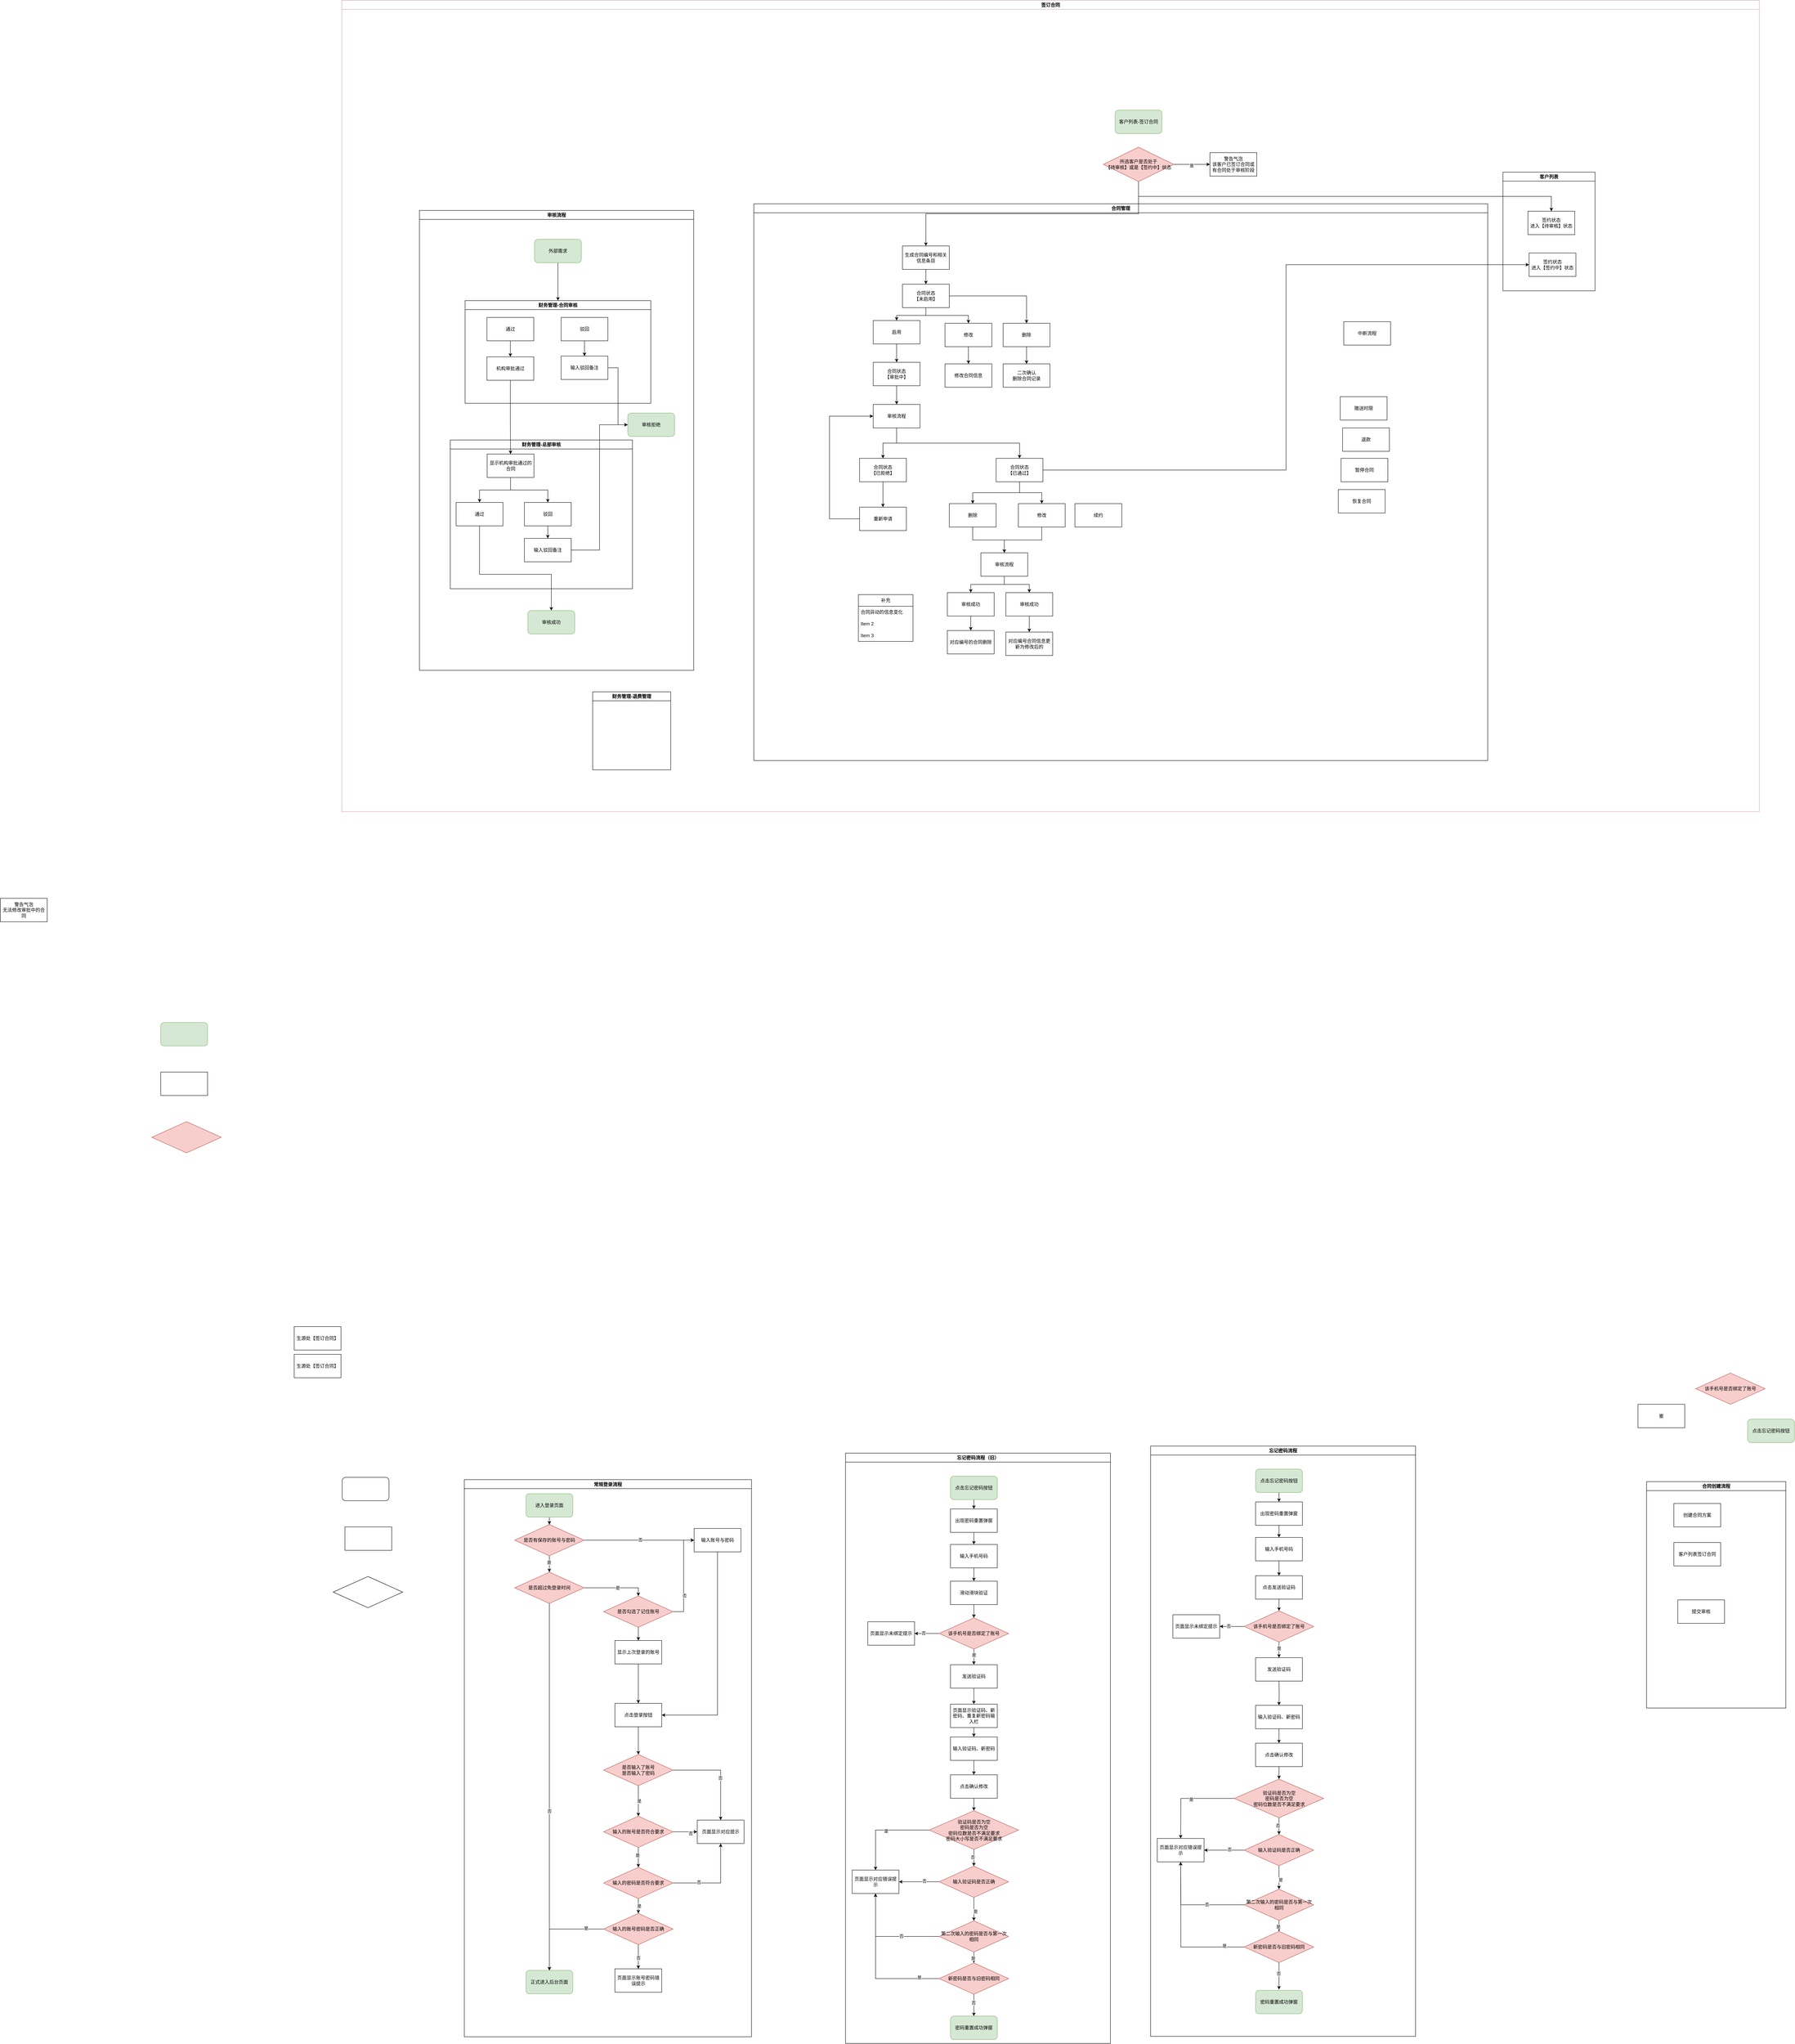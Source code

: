 <mxfile version="24.7.5">
  <diagram name="第 1 页" id="F05l9aFnmWJKwojHecaN">
    <mxGraphModel dx="3689" dy="5586" grid="0" gridSize="10" guides="1" tooltips="1" connect="1" arrows="1" fold="1" page="0" pageScale="1" pageWidth="827" pageHeight="1169" math="0" shadow="0">
      <root>
        <mxCell id="0" />
        <mxCell id="1" parent="0" />
        <mxCell id="-9Zzd_e0Hqp7uIsVxWTX-5" value="常规登录流程" style="swimlane;" parent="1" vertex="1">
          <mxGeometry x="-320" y="-600" width="736" height="1427" as="geometry">
            <mxRectangle x="-183" y="-674" width="107" height="26" as="alternateBounds" />
          </mxGeometry>
        </mxCell>
        <mxCell id="cMeBgRiUTRAfW4mJI98a-125" style="edgeStyle=orthogonalEdgeStyle;rounded=0;orthogonalLoop=1;jettySize=auto;html=1;entryX=1;entryY=0.5;entryDx=0;entryDy=0;" parent="-9Zzd_e0Hqp7uIsVxWTX-5" source="-9Zzd_e0Hqp7uIsVxWTX-2" target="cMeBgRiUTRAfW4mJI98a-122" edge="1">
          <mxGeometry relative="1" as="geometry">
            <Array as="points">
              <mxPoint x="649" y="603" />
            </Array>
          </mxGeometry>
        </mxCell>
        <mxCell id="-9Zzd_e0Hqp7uIsVxWTX-2" value="输入账号与密码" style="rounded=0;whiteSpace=wrap;html=1;" parent="-9Zzd_e0Hqp7uIsVxWTX-5" vertex="1">
          <mxGeometry x="589" y="125" width="120" height="60" as="geometry" />
        </mxCell>
        <mxCell id="-9Zzd_e0Hqp7uIsVxWTX-9" style="edgeStyle=orthogonalEdgeStyle;rounded=0;orthogonalLoop=1;jettySize=auto;html=1;entryX=0.5;entryY=0;entryDx=0;entryDy=0;" parent="-9Zzd_e0Hqp7uIsVxWTX-5" source="-9Zzd_e0Hqp7uIsVxWTX-6" target="-9Zzd_e0Hqp7uIsVxWTX-7" edge="1">
          <mxGeometry relative="1" as="geometry">
            <mxPoint x="132" y="235" as="targetPoint" />
          </mxGeometry>
        </mxCell>
        <mxCell id="-9Zzd_e0Hqp7uIsVxWTX-10" value="是" style="edgeLabel;html=1;align=center;verticalAlign=middle;resizable=0;points=[];" parent="-9Zzd_e0Hqp7uIsVxWTX-9" vertex="1" connectable="0">
          <mxGeometry x="-0.181" y="-1" relative="1" as="geometry">
            <mxPoint as="offset" />
          </mxGeometry>
        </mxCell>
        <mxCell id="-9Zzd_e0Hqp7uIsVxWTX-17" style="edgeStyle=orthogonalEdgeStyle;rounded=0;orthogonalLoop=1;jettySize=auto;html=1;entryX=0;entryY=0.5;entryDx=0;entryDy=0;" parent="-9Zzd_e0Hqp7uIsVxWTX-5" source="-9Zzd_e0Hqp7uIsVxWTX-6" target="-9Zzd_e0Hqp7uIsVxWTX-2" edge="1">
          <mxGeometry relative="1" as="geometry" />
        </mxCell>
        <mxCell id="-9Zzd_e0Hqp7uIsVxWTX-18" value="否" style="edgeLabel;html=1;align=center;verticalAlign=middle;resizable=0;points=[];" parent="-9Zzd_e0Hqp7uIsVxWTX-17" vertex="1" connectable="0">
          <mxGeometry x="0.022" y="1" relative="1" as="geometry">
            <mxPoint as="offset" />
          </mxGeometry>
        </mxCell>
        <mxCell id="-9Zzd_e0Hqp7uIsVxWTX-6" value="是否有保存的账号与密码" style="rhombus;whiteSpace=wrap;html=1;fillColor=#f8cecc;strokeColor=#b85450;" parent="-9Zzd_e0Hqp7uIsVxWTX-5" vertex="1">
          <mxGeometry x="129" y="115" width="178" height="80" as="geometry" />
        </mxCell>
        <mxCell id="-9Zzd_e0Hqp7uIsVxWTX-15" style="edgeStyle=orthogonalEdgeStyle;rounded=0;orthogonalLoop=1;jettySize=auto;html=1;entryX=0.5;entryY=0;entryDx=0;entryDy=0;" parent="-9Zzd_e0Hqp7uIsVxWTX-5" source="-9Zzd_e0Hqp7uIsVxWTX-7" target="-9Zzd_e0Hqp7uIsVxWTX-12" edge="1">
          <mxGeometry relative="1" as="geometry" />
        </mxCell>
        <mxCell id="-9Zzd_e0Hqp7uIsVxWTX-16" value="否" style="edgeLabel;html=1;align=center;verticalAlign=middle;resizable=0;points=[];" parent="-9Zzd_e0Hqp7uIsVxWTX-15" vertex="1" connectable="0">
          <mxGeometry x="0.132" relative="1" as="geometry">
            <mxPoint as="offset" />
          </mxGeometry>
        </mxCell>
        <mxCell id="cMeBgRiUTRAfW4mJI98a-4" style="edgeStyle=orthogonalEdgeStyle;rounded=0;orthogonalLoop=1;jettySize=auto;html=1;entryX=0.5;entryY=0;entryDx=0;entryDy=0;" parent="-9Zzd_e0Hqp7uIsVxWTX-5" source="-9Zzd_e0Hqp7uIsVxWTX-7" target="-9Zzd_e0Hqp7uIsVxWTX-20" edge="1">
          <mxGeometry relative="1" as="geometry" />
        </mxCell>
        <mxCell id="cMeBgRiUTRAfW4mJI98a-5" value="是" style="edgeLabel;html=1;align=center;verticalAlign=middle;resizable=0;points=[];" parent="cMeBgRiUTRAfW4mJI98a-4" vertex="1" connectable="0">
          <mxGeometry x="0.07" relative="1" as="geometry">
            <mxPoint as="offset" />
          </mxGeometry>
        </mxCell>
        <mxCell id="-9Zzd_e0Hqp7uIsVxWTX-7" value="是否超过免登录时间" style="rhombus;whiteSpace=wrap;html=1;fillColor=#f8cecc;strokeColor=#b85450;" parent="-9Zzd_e0Hqp7uIsVxWTX-5" vertex="1">
          <mxGeometry x="129" y="237" width="178" height="80" as="geometry" />
        </mxCell>
        <mxCell id="-9Zzd_e0Hqp7uIsVxWTX-14" style="edgeStyle=orthogonalEdgeStyle;rounded=0;orthogonalLoop=1;jettySize=auto;html=1;entryX=0.5;entryY=0;entryDx=0;entryDy=0;" parent="-9Zzd_e0Hqp7uIsVxWTX-5" source="-9Zzd_e0Hqp7uIsVxWTX-11" target="-9Zzd_e0Hqp7uIsVxWTX-6" edge="1">
          <mxGeometry relative="1" as="geometry" />
        </mxCell>
        <mxCell id="-9Zzd_e0Hqp7uIsVxWTX-11" value="进入登录页面" style="rounded=1;whiteSpace=wrap;html=1;fillColor=#d5e8d4;strokeColor=#82b366;" parent="-9Zzd_e0Hqp7uIsVxWTX-5" vertex="1">
          <mxGeometry x="158" y="36" width="120" height="60" as="geometry" />
        </mxCell>
        <mxCell id="-9Zzd_e0Hqp7uIsVxWTX-12" value="正式进入后台页面" style="rounded=1;whiteSpace=wrap;html=1;fillColor=#d5e8d4;strokeColor=#82b366;" parent="-9Zzd_e0Hqp7uIsVxWTX-5" vertex="1">
          <mxGeometry x="158" y="1257" width="120" height="60" as="geometry" />
        </mxCell>
        <mxCell id="cMeBgRiUTRAfW4mJI98a-124" style="edgeStyle=orthogonalEdgeStyle;rounded=0;orthogonalLoop=1;jettySize=auto;html=1;entryX=0.5;entryY=0;entryDx=0;entryDy=0;" parent="-9Zzd_e0Hqp7uIsVxWTX-5" source="-9Zzd_e0Hqp7uIsVxWTX-19" target="cMeBgRiUTRAfW4mJI98a-122" edge="1">
          <mxGeometry relative="1" as="geometry" />
        </mxCell>
        <mxCell id="-9Zzd_e0Hqp7uIsVxWTX-19" value="&lt;div&gt;显示上次登录的账号&lt;/div&gt;" style="rounded=0;whiteSpace=wrap;html=1;" parent="-9Zzd_e0Hqp7uIsVxWTX-5" vertex="1">
          <mxGeometry x="386" y="412" width="120" height="60" as="geometry" />
        </mxCell>
        <mxCell id="cMeBgRiUTRAfW4mJI98a-6" style="edgeStyle=orthogonalEdgeStyle;rounded=0;orthogonalLoop=1;jettySize=auto;html=1;entryX=0.5;entryY=0;entryDx=0;entryDy=0;" parent="-9Zzd_e0Hqp7uIsVxWTX-5" source="-9Zzd_e0Hqp7uIsVxWTX-20" target="-9Zzd_e0Hqp7uIsVxWTX-19" edge="1">
          <mxGeometry relative="1" as="geometry" />
        </mxCell>
        <mxCell id="cMeBgRiUTRAfW4mJI98a-8" style="edgeStyle=orthogonalEdgeStyle;rounded=0;orthogonalLoop=1;jettySize=auto;html=1;entryX=0;entryY=0.5;entryDx=0;entryDy=0;" parent="-9Zzd_e0Hqp7uIsVxWTX-5" source="-9Zzd_e0Hqp7uIsVxWTX-20" target="-9Zzd_e0Hqp7uIsVxWTX-2" edge="1">
          <mxGeometry relative="1" as="geometry" />
        </mxCell>
        <mxCell id="cMeBgRiUTRAfW4mJI98a-9" value="否" style="edgeLabel;html=1;align=center;verticalAlign=middle;resizable=0;points=[];" parent="cMeBgRiUTRAfW4mJI98a-8" vertex="1" connectable="0">
          <mxGeometry x="-0.422" y="-2" relative="1" as="geometry">
            <mxPoint as="offset" />
          </mxGeometry>
        </mxCell>
        <mxCell id="-9Zzd_e0Hqp7uIsVxWTX-20" value="是否勾选了记住账号" style="rhombus;whiteSpace=wrap;html=1;fillColor=#f8cecc;strokeColor=#b85450;" parent="-9Zzd_e0Hqp7uIsVxWTX-5" vertex="1">
          <mxGeometry x="357" y="298" width="178" height="80" as="geometry" />
        </mxCell>
        <mxCell id="cMeBgRiUTRAfW4mJI98a-118" style="edgeStyle=orthogonalEdgeStyle;rounded=0;orthogonalLoop=1;jettySize=auto;html=1;" parent="-9Zzd_e0Hqp7uIsVxWTX-5" source="cMeBgRiUTRAfW4mJI98a-116" target="cMeBgRiUTRAfW4mJI98a-117" edge="1">
          <mxGeometry relative="1" as="geometry" />
        </mxCell>
        <mxCell id="cMeBgRiUTRAfW4mJI98a-121" value="否" style="edgeLabel;html=1;align=center;verticalAlign=middle;resizable=0;points=[];" parent="cMeBgRiUTRAfW4mJI98a-118" vertex="1" connectable="0">
          <mxGeometry x="0.1" relative="1" as="geometry">
            <mxPoint as="offset" />
          </mxGeometry>
        </mxCell>
        <mxCell id="cMeBgRiUTRAfW4mJI98a-119" style="edgeStyle=orthogonalEdgeStyle;rounded=0;orthogonalLoop=1;jettySize=auto;html=1;entryX=0.5;entryY=0;entryDx=0;entryDy=0;" parent="-9Zzd_e0Hqp7uIsVxWTX-5" source="cMeBgRiUTRAfW4mJI98a-116" target="-9Zzd_e0Hqp7uIsVxWTX-12" edge="1">
          <mxGeometry relative="1" as="geometry" />
        </mxCell>
        <mxCell id="cMeBgRiUTRAfW4mJI98a-120" value="是" style="edgeLabel;html=1;align=center;verticalAlign=middle;resizable=0;points=[];" parent="cMeBgRiUTRAfW4mJI98a-119" vertex="1" connectable="0">
          <mxGeometry x="-0.628" y="-2" relative="1" as="geometry">
            <mxPoint as="offset" />
          </mxGeometry>
        </mxCell>
        <mxCell id="cMeBgRiUTRAfW4mJI98a-116" value="输入的账号密码是否正确" style="rhombus;whiteSpace=wrap;html=1;fillColor=#f8cecc;strokeColor=#b85450;" parent="-9Zzd_e0Hqp7uIsVxWTX-5" vertex="1">
          <mxGeometry x="357" y="1111" width="178" height="80" as="geometry" />
        </mxCell>
        <mxCell id="cMeBgRiUTRAfW4mJI98a-117" value="页面显示账号密码错误提示&lt;div&gt;&lt;/div&gt;" style="rounded=0;whiteSpace=wrap;html=1;" parent="-9Zzd_e0Hqp7uIsVxWTX-5" vertex="1">
          <mxGeometry x="386" y="1253" width="120" height="60" as="geometry" />
        </mxCell>
        <mxCell id="cMeBgRiUTRAfW4mJI98a-128" style="edgeStyle=orthogonalEdgeStyle;rounded=0;orthogonalLoop=1;jettySize=auto;html=1;" parent="-9Zzd_e0Hqp7uIsVxWTX-5" source="cMeBgRiUTRAfW4mJI98a-122" target="cMeBgRiUTRAfW4mJI98a-127" edge="1">
          <mxGeometry relative="1" as="geometry" />
        </mxCell>
        <mxCell id="cMeBgRiUTRAfW4mJI98a-122" value="点击登录按钮" style="rounded=0;whiteSpace=wrap;html=1;" parent="-9Zzd_e0Hqp7uIsVxWTX-5" vertex="1">
          <mxGeometry x="386" y="573" width="120" height="60" as="geometry" />
        </mxCell>
        <mxCell id="cMeBgRiUTRAfW4mJI98a-129" style="edgeStyle=orthogonalEdgeStyle;rounded=0;orthogonalLoop=1;jettySize=auto;html=1;entryX=0.5;entryY=0;entryDx=0;entryDy=0;" parent="-9Zzd_e0Hqp7uIsVxWTX-5" source="cMeBgRiUTRAfW4mJI98a-127" target="cMeBgRiUTRAfW4mJI98a-134" edge="1">
          <mxGeometry relative="1" as="geometry" />
        </mxCell>
        <mxCell id="cMeBgRiUTRAfW4mJI98a-130" value="是" style="edgeLabel;html=1;align=center;verticalAlign=middle;resizable=0;points=[];" parent="cMeBgRiUTRAfW4mJI98a-129" vertex="1" connectable="0">
          <mxGeometry x="-0.012" y="2" relative="1" as="geometry">
            <mxPoint as="offset" />
          </mxGeometry>
        </mxCell>
        <mxCell id="cMeBgRiUTRAfW4mJI98a-132" style="edgeStyle=orthogonalEdgeStyle;rounded=0;orthogonalLoop=1;jettySize=auto;html=1;" parent="-9Zzd_e0Hqp7uIsVxWTX-5" source="cMeBgRiUTRAfW4mJI98a-127" target="cMeBgRiUTRAfW4mJI98a-131" edge="1">
          <mxGeometry relative="1" as="geometry" />
        </mxCell>
        <mxCell id="cMeBgRiUTRAfW4mJI98a-133" value="否" style="edgeLabel;html=1;align=center;verticalAlign=middle;resizable=0;points=[];" parent="cMeBgRiUTRAfW4mJI98a-132" vertex="1" connectable="0">
          <mxGeometry x="0.136" y="-1" relative="1" as="geometry">
            <mxPoint as="offset" />
          </mxGeometry>
        </mxCell>
        <mxCell id="cMeBgRiUTRAfW4mJI98a-127" value="是否输入了账号&lt;br&gt;是否输入了密码" style="rhombus;whiteSpace=wrap;html=1;fillColor=#f8cecc;strokeColor=#b85450;" parent="-9Zzd_e0Hqp7uIsVxWTX-5" vertex="1">
          <mxGeometry x="357" y="704" width="178" height="80" as="geometry" />
        </mxCell>
        <mxCell id="cMeBgRiUTRAfW4mJI98a-131" value="页面显示对应提示&lt;div&gt;&lt;/div&gt;" style="rounded=0;whiteSpace=wrap;html=1;" parent="-9Zzd_e0Hqp7uIsVxWTX-5" vertex="1">
          <mxGeometry x="597" y="872" width="120" height="60" as="geometry" />
        </mxCell>
        <mxCell id="cMeBgRiUTRAfW4mJI98a-136" style="edgeStyle=orthogonalEdgeStyle;rounded=0;orthogonalLoop=1;jettySize=auto;html=1;" parent="-9Zzd_e0Hqp7uIsVxWTX-5" source="cMeBgRiUTRAfW4mJI98a-134" target="cMeBgRiUTRAfW4mJI98a-135" edge="1">
          <mxGeometry relative="1" as="geometry" />
        </mxCell>
        <mxCell id="cMeBgRiUTRAfW4mJI98a-138" value="是" style="edgeLabel;html=1;align=center;verticalAlign=middle;resizable=0;points=[];" parent="cMeBgRiUTRAfW4mJI98a-136" vertex="1" connectable="0">
          <mxGeometry x="-0.216" y="-2" relative="1" as="geometry">
            <mxPoint as="offset" />
          </mxGeometry>
        </mxCell>
        <mxCell id="cMeBgRiUTRAfW4mJI98a-140" style="edgeStyle=orthogonalEdgeStyle;rounded=0;orthogonalLoop=1;jettySize=auto;html=1;" parent="-9Zzd_e0Hqp7uIsVxWTX-5" source="cMeBgRiUTRAfW4mJI98a-134" target="cMeBgRiUTRAfW4mJI98a-131" edge="1">
          <mxGeometry relative="1" as="geometry" />
        </mxCell>
        <mxCell id="cMeBgRiUTRAfW4mJI98a-142" value="否" style="edgeLabel;html=1;align=center;verticalAlign=middle;resizable=0;points=[];" parent="cMeBgRiUTRAfW4mJI98a-140" vertex="1" connectable="0">
          <mxGeometry x="0.452" y="-4" relative="1" as="geometry">
            <mxPoint as="offset" />
          </mxGeometry>
        </mxCell>
        <mxCell id="cMeBgRiUTRAfW4mJI98a-134" value="输入的账号是否符合要求" style="rhombus;whiteSpace=wrap;html=1;fillColor=#f8cecc;strokeColor=#b85450;" parent="-9Zzd_e0Hqp7uIsVxWTX-5" vertex="1">
          <mxGeometry x="357" y="862" width="178" height="80" as="geometry" />
        </mxCell>
        <mxCell id="cMeBgRiUTRAfW4mJI98a-137" style="edgeStyle=orthogonalEdgeStyle;rounded=0;orthogonalLoop=1;jettySize=auto;html=1;entryX=0.5;entryY=0;entryDx=0;entryDy=0;" parent="-9Zzd_e0Hqp7uIsVxWTX-5" source="cMeBgRiUTRAfW4mJI98a-135" target="cMeBgRiUTRAfW4mJI98a-116" edge="1">
          <mxGeometry relative="1" as="geometry" />
        </mxCell>
        <mxCell id="cMeBgRiUTRAfW4mJI98a-139" value="是" style="edgeLabel;html=1;align=center;verticalAlign=middle;resizable=0;points=[];" parent="cMeBgRiUTRAfW4mJI98a-137" vertex="1" connectable="0">
          <mxGeometry x="0.095" y="2" relative="1" as="geometry">
            <mxPoint as="offset" />
          </mxGeometry>
        </mxCell>
        <mxCell id="cMeBgRiUTRAfW4mJI98a-141" style="edgeStyle=orthogonalEdgeStyle;rounded=0;orthogonalLoop=1;jettySize=auto;html=1;entryX=0.5;entryY=1;entryDx=0;entryDy=0;" parent="-9Zzd_e0Hqp7uIsVxWTX-5" source="cMeBgRiUTRAfW4mJI98a-135" target="cMeBgRiUTRAfW4mJI98a-131" edge="1">
          <mxGeometry relative="1" as="geometry" />
        </mxCell>
        <mxCell id="cMeBgRiUTRAfW4mJI98a-143" value="否" style="edgeLabel;html=1;align=center;verticalAlign=middle;resizable=0;points=[];" parent="cMeBgRiUTRAfW4mJI98a-141" vertex="1" connectable="0">
          <mxGeometry x="-0.408" y="2" relative="1" as="geometry">
            <mxPoint as="offset" />
          </mxGeometry>
        </mxCell>
        <mxCell id="cMeBgRiUTRAfW4mJI98a-135" value="输入的密码是否符合要求" style="rhombus;whiteSpace=wrap;html=1;fillColor=#f8cecc;strokeColor=#b85450;" parent="-9Zzd_e0Hqp7uIsVxWTX-5" vertex="1">
          <mxGeometry x="357" y="993" width="178" height="80" as="geometry" />
        </mxCell>
        <mxCell id="-9Zzd_e0Hqp7uIsVxWTX-8" value="" style="rhombus;whiteSpace=wrap;html=1;" parent="1" vertex="1">
          <mxGeometry x="-656" y="-352" width="178" height="80" as="geometry" />
        </mxCell>
        <mxCell id="cMeBgRiUTRAfW4mJI98a-11" value="忘记密码流程（旧）" style="swimlane;whiteSpace=wrap;html=1;" parent="1" vertex="1">
          <mxGeometry x="657" y="-668" width="679" height="1512" as="geometry" />
        </mxCell>
        <mxCell id="-7WMTudne2ME9wW7jkPf-2" style="edgeStyle=orthogonalEdgeStyle;rounded=0;orthogonalLoop=1;jettySize=auto;html=1;entryX=0.5;entryY=0;entryDx=0;entryDy=0;" parent="cMeBgRiUTRAfW4mJI98a-11" source="cMeBgRiUTRAfW4mJI98a-12" target="-7WMTudne2ME9wW7jkPf-1" edge="1">
          <mxGeometry relative="1" as="geometry" />
        </mxCell>
        <mxCell id="cMeBgRiUTRAfW4mJI98a-12" value="点击忘记密码按钮" style="rounded=1;whiteSpace=wrap;html=1;fillColor=#d5e8d4;strokeColor=#82b366;" parent="cMeBgRiUTRAfW4mJI98a-11" vertex="1">
          <mxGeometry x="269" y="59" width="120" height="60" as="geometry" />
        </mxCell>
        <mxCell id="cMeBgRiUTRAfW4mJI98a-19" style="edgeStyle=orthogonalEdgeStyle;rounded=0;orthogonalLoop=1;jettySize=auto;html=1;entryX=0.5;entryY=0;entryDx=0;entryDy=0;" parent="cMeBgRiUTRAfW4mJI98a-11" source="-9Zzd_e0Hqp7uIsVxWTX-4" target="cMeBgRiUTRAfW4mJI98a-15" edge="1">
          <mxGeometry relative="1" as="geometry" />
        </mxCell>
        <mxCell id="-9Zzd_e0Hqp7uIsVxWTX-4" value="输入手机号码" style="rounded=0;whiteSpace=wrap;html=1;" parent="cMeBgRiUTRAfW4mJI98a-11" vertex="1">
          <mxGeometry x="269" y="234" width="120" height="60" as="geometry" />
        </mxCell>
        <mxCell id="cMeBgRiUTRAfW4mJI98a-20" style="edgeStyle=orthogonalEdgeStyle;rounded=0;orthogonalLoop=1;jettySize=auto;html=1;" parent="cMeBgRiUTRAfW4mJI98a-11" source="cMeBgRiUTRAfW4mJI98a-15" target="cMeBgRiUTRAfW4mJI98a-17" edge="1">
          <mxGeometry relative="1" as="geometry" />
        </mxCell>
        <mxCell id="cMeBgRiUTRAfW4mJI98a-15" value="滑动滑块验证" style="rounded=0;whiteSpace=wrap;html=1;" parent="cMeBgRiUTRAfW4mJI98a-11" vertex="1">
          <mxGeometry x="269" y="328" width="120" height="60" as="geometry" />
        </mxCell>
        <mxCell id="cMeBgRiUTRAfW4mJI98a-22" style="edgeStyle=orthogonalEdgeStyle;rounded=0;orthogonalLoop=1;jettySize=auto;html=1;entryX=0.5;entryY=0;entryDx=0;entryDy=0;" parent="cMeBgRiUTRAfW4mJI98a-11" source="cMeBgRiUTRAfW4mJI98a-17" target="cMeBgRiUTRAfW4mJI98a-21" edge="1">
          <mxGeometry relative="1" as="geometry" />
        </mxCell>
        <mxCell id="cMeBgRiUTRAfW4mJI98a-26" value="是" style="edgeLabel;html=1;align=center;verticalAlign=middle;resizable=0;points=[];" parent="cMeBgRiUTRAfW4mJI98a-22" vertex="1" connectable="0">
          <mxGeometry x="-0.244" relative="1" as="geometry">
            <mxPoint as="offset" />
          </mxGeometry>
        </mxCell>
        <mxCell id="cMeBgRiUTRAfW4mJI98a-24" style="edgeStyle=orthogonalEdgeStyle;rounded=0;orthogonalLoop=1;jettySize=auto;html=1;entryX=1;entryY=0.5;entryDx=0;entryDy=0;" parent="cMeBgRiUTRAfW4mJI98a-11" source="cMeBgRiUTRAfW4mJI98a-17" target="cMeBgRiUTRAfW4mJI98a-23" edge="1">
          <mxGeometry relative="1" as="geometry" />
        </mxCell>
        <mxCell id="cMeBgRiUTRAfW4mJI98a-25" value="否" style="edgeLabel;html=1;align=center;verticalAlign=middle;resizable=0;points=[];" parent="cMeBgRiUTRAfW4mJI98a-24" vertex="1" connectable="0">
          <mxGeometry x="0.266" y="-1" relative="1" as="geometry">
            <mxPoint as="offset" />
          </mxGeometry>
        </mxCell>
        <mxCell id="cMeBgRiUTRAfW4mJI98a-17" value="该手机号是否绑定了账号" style="rhombus;whiteSpace=wrap;html=1;fillColor=#f8cecc;strokeColor=#b85450;" parent="cMeBgRiUTRAfW4mJI98a-11" vertex="1">
          <mxGeometry x="240" y="422" width="178" height="80" as="geometry" />
        </mxCell>
        <mxCell id="cMeBgRiUTRAfW4mJI98a-34" style="edgeStyle=orthogonalEdgeStyle;rounded=0;orthogonalLoop=1;jettySize=auto;html=1;entryX=0.5;entryY=0;entryDx=0;entryDy=0;" parent="cMeBgRiUTRAfW4mJI98a-11" source="cMeBgRiUTRAfW4mJI98a-21" target="cMeBgRiUTRAfW4mJI98a-33" edge="1">
          <mxGeometry relative="1" as="geometry" />
        </mxCell>
        <mxCell id="cMeBgRiUTRAfW4mJI98a-21" value="发送验证码" style="rounded=0;whiteSpace=wrap;html=1;" parent="cMeBgRiUTRAfW4mJI98a-11" vertex="1">
          <mxGeometry x="269" y="542" width="120" height="60" as="geometry" />
        </mxCell>
        <mxCell id="cMeBgRiUTRAfW4mJI98a-23" value="页面显示未绑定提示" style="rounded=0;whiteSpace=wrap;html=1;" parent="cMeBgRiUTRAfW4mJI98a-11" vertex="1">
          <mxGeometry x="57" y="432" width="120" height="60" as="geometry" />
        </mxCell>
        <mxCell id="cMeBgRiUTRAfW4mJI98a-31" style="edgeStyle=orthogonalEdgeStyle;rounded=0;orthogonalLoop=1;jettySize=auto;html=1;entryX=1;entryY=0.5;entryDx=0;entryDy=0;" parent="cMeBgRiUTRAfW4mJI98a-11" source="cMeBgRiUTRAfW4mJI98a-28" target="cMeBgRiUTRAfW4mJI98a-67" edge="1">
          <mxGeometry relative="1" as="geometry">
            <mxPoint x="160" y="1098" as="targetPoint" />
          </mxGeometry>
        </mxCell>
        <mxCell id="cMeBgRiUTRAfW4mJI98a-32" value="否" style="edgeLabel;html=1;align=center;verticalAlign=middle;resizable=0;points=[];" parent="cMeBgRiUTRAfW4mJI98a-31" vertex="1" connectable="0">
          <mxGeometry x="-0.263" y="-2" relative="1" as="geometry">
            <mxPoint as="offset" />
          </mxGeometry>
        </mxCell>
        <mxCell id="cMeBgRiUTRAfW4mJI98a-73" style="edgeStyle=orthogonalEdgeStyle;rounded=0;orthogonalLoop=1;jettySize=auto;html=1;entryX=0.5;entryY=0;entryDx=0;entryDy=0;" parent="cMeBgRiUTRAfW4mJI98a-11" source="cMeBgRiUTRAfW4mJI98a-28" target="cMeBgRiUTRAfW4mJI98a-72" edge="1">
          <mxGeometry relative="1" as="geometry" />
        </mxCell>
        <mxCell id="cMeBgRiUTRAfW4mJI98a-74" value="是" style="edgeLabel;html=1;align=center;verticalAlign=middle;resizable=0;points=[];" parent="cMeBgRiUTRAfW4mJI98a-73" vertex="1" connectable="0">
          <mxGeometry x="0.178" y="4" relative="1" as="geometry">
            <mxPoint as="offset" />
          </mxGeometry>
        </mxCell>
        <mxCell id="cMeBgRiUTRAfW4mJI98a-28" value="输入验证码是否正确" style="rhombus;whiteSpace=wrap;html=1;fillColor=#f8cecc;strokeColor=#b85450;" parent="cMeBgRiUTRAfW4mJI98a-11" vertex="1">
          <mxGeometry x="240" y="1058" width="178" height="80" as="geometry" />
        </mxCell>
        <mxCell id="cMeBgRiUTRAfW4mJI98a-38" style="edgeStyle=orthogonalEdgeStyle;rounded=0;orthogonalLoop=1;jettySize=auto;html=1;" parent="cMeBgRiUTRAfW4mJI98a-11" source="cMeBgRiUTRAfW4mJI98a-33" target="cMeBgRiUTRAfW4mJI98a-37" edge="1">
          <mxGeometry relative="1" as="geometry" />
        </mxCell>
        <mxCell id="cMeBgRiUTRAfW4mJI98a-33" value="页面显示验证码、新密码、重复新密码输入栏" style="rounded=0;whiteSpace=wrap;html=1;" parent="cMeBgRiUTRAfW4mJI98a-11" vertex="1">
          <mxGeometry x="269" y="643" width="120" height="60" as="geometry" />
        </mxCell>
        <mxCell id="cMeBgRiUTRAfW4mJI98a-66" style="edgeStyle=orthogonalEdgeStyle;rounded=0;orthogonalLoop=1;jettySize=auto;html=1;entryX=0.5;entryY=0;entryDx=0;entryDy=0;" parent="cMeBgRiUTRAfW4mJI98a-11" source="cMeBgRiUTRAfW4mJI98a-36" target="cMeBgRiUTRAfW4mJI98a-65" edge="1">
          <mxGeometry relative="1" as="geometry" />
        </mxCell>
        <mxCell id="cMeBgRiUTRAfW4mJI98a-36" value="点击确认修改" style="rounded=0;whiteSpace=wrap;html=1;" parent="cMeBgRiUTRAfW4mJI98a-11" vertex="1">
          <mxGeometry x="269" y="824" width="120" height="60" as="geometry" />
        </mxCell>
        <mxCell id="cMeBgRiUTRAfW4mJI98a-39" style="edgeStyle=orthogonalEdgeStyle;rounded=0;orthogonalLoop=1;jettySize=auto;html=1;entryX=0.5;entryY=0;entryDx=0;entryDy=0;" parent="cMeBgRiUTRAfW4mJI98a-11" source="cMeBgRiUTRAfW4mJI98a-37" target="cMeBgRiUTRAfW4mJI98a-36" edge="1">
          <mxGeometry relative="1" as="geometry" />
        </mxCell>
        <mxCell id="cMeBgRiUTRAfW4mJI98a-37" value="输入验证码、新密码" style="rounded=0;whiteSpace=wrap;html=1;" parent="cMeBgRiUTRAfW4mJI98a-11" vertex="1">
          <mxGeometry x="269" y="727" width="120" height="60" as="geometry" />
        </mxCell>
        <mxCell id="cMeBgRiUTRAfW4mJI98a-68" style="edgeStyle=orthogonalEdgeStyle;rounded=0;orthogonalLoop=1;jettySize=auto;html=1;entryX=0.5;entryY=0;entryDx=0;entryDy=0;" parent="cMeBgRiUTRAfW4mJI98a-11" source="cMeBgRiUTRAfW4mJI98a-65" target="cMeBgRiUTRAfW4mJI98a-67" edge="1">
          <mxGeometry relative="1" as="geometry">
            <mxPoint x="100" y="1068" as="targetPoint" />
          </mxGeometry>
        </mxCell>
        <mxCell id="cMeBgRiUTRAfW4mJI98a-69" value="是" style="edgeLabel;html=1;align=center;verticalAlign=middle;resizable=0;points=[];" parent="cMeBgRiUTRAfW4mJI98a-68" vertex="1" connectable="0">
          <mxGeometry x="-0.073" y="2" relative="1" as="geometry">
            <mxPoint as="offset" />
          </mxGeometry>
        </mxCell>
        <mxCell id="cMeBgRiUTRAfW4mJI98a-70" style="edgeStyle=orthogonalEdgeStyle;rounded=0;orthogonalLoop=1;jettySize=auto;html=1;entryX=0.5;entryY=0;entryDx=0;entryDy=0;" parent="cMeBgRiUTRAfW4mJI98a-11" source="cMeBgRiUTRAfW4mJI98a-65" target="cMeBgRiUTRAfW4mJI98a-28" edge="1">
          <mxGeometry relative="1" as="geometry" />
        </mxCell>
        <mxCell id="cMeBgRiUTRAfW4mJI98a-71" value="否" style="edgeLabel;html=1;align=center;verticalAlign=middle;resizable=0;points=[];" parent="cMeBgRiUTRAfW4mJI98a-70" vertex="1" connectable="0">
          <mxGeometry x="-0.08" y="-3" relative="1" as="geometry">
            <mxPoint as="offset" />
          </mxGeometry>
        </mxCell>
        <mxCell id="cMeBgRiUTRAfW4mJI98a-65" value="验证码是否为空&lt;br&gt;密码是否为空&lt;br&gt;密码位数是否不满足要求&lt;div&gt;密码大小写是否不满足要求&lt;br&gt;&lt;/div&gt;" style="rhombus;whiteSpace=wrap;html=1;fillColor=#f8cecc;strokeColor=#b85450;" parent="cMeBgRiUTRAfW4mJI98a-11" vertex="1">
          <mxGeometry x="214.5" y="916" width="229" height="99" as="geometry" />
        </mxCell>
        <mxCell id="cMeBgRiUTRAfW4mJI98a-67" value="页面显示对应错误提示" style="rounded=0;whiteSpace=wrap;html=1;" parent="cMeBgRiUTRAfW4mJI98a-11" vertex="1">
          <mxGeometry x="17" y="1068" width="120" height="60" as="geometry" />
        </mxCell>
        <mxCell id="cMeBgRiUTRAfW4mJI98a-75" style="edgeStyle=orthogonalEdgeStyle;rounded=0;orthogonalLoop=1;jettySize=auto;html=1;entryX=0.5;entryY=1;entryDx=0;entryDy=0;" parent="cMeBgRiUTRAfW4mJI98a-11" source="cMeBgRiUTRAfW4mJI98a-72" target="cMeBgRiUTRAfW4mJI98a-67" edge="1">
          <mxGeometry relative="1" as="geometry">
            <mxPoint x="160" y="1098" as="targetPoint" />
          </mxGeometry>
        </mxCell>
        <mxCell id="cMeBgRiUTRAfW4mJI98a-76" value="否" style="edgeLabel;html=1;align=center;verticalAlign=middle;resizable=0;points=[];" parent="cMeBgRiUTRAfW4mJI98a-75" vertex="1" connectable="0">
          <mxGeometry x="-0.291" y="-1" relative="1" as="geometry">
            <mxPoint as="offset" />
          </mxGeometry>
        </mxCell>
        <mxCell id="cMeBgRiUTRAfW4mJI98a-78" style="edgeStyle=orthogonalEdgeStyle;rounded=0;orthogonalLoop=1;jettySize=auto;html=1;entryX=0.5;entryY=0;entryDx=0;entryDy=0;" parent="cMeBgRiUTRAfW4mJI98a-11" source="cMeBgRiUTRAfW4mJI98a-72" target="wff64aWxeOLmYA7VvRD1-1" edge="1">
          <mxGeometry relative="1" as="geometry">
            <mxPoint x="332" y="1354" as="targetPoint" />
          </mxGeometry>
        </mxCell>
        <mxCell id="wff64aWxeOLmYA7VvRD1-3" value="是" style="edgeLabel;html=1;align=center;verticalAlign=middle;resizable=0;points=[];" parent="cMeBgRiUTRAfW4mJI98a-78" vertex="1" connectable="0">
          <mxGeometry x="-0.059" y="2" relative="1" as="geometry">
            <mxPoint as="offset" />
          </mxGeometry>
        </mxCell>
        <mxCell id="cMeBgRiUTRAfW4mJI98a-72" value="第二次输入的密码是否与第一次相同" style="rhombus;whiteSpace=wrap;html=1;fillColor=#f8cecc;strokeColor=#b85450;" parent="cMeBgRiUTRAfW4mJI98a-11" vertex="1">
          <mxGeometry x="240" y="1198" width="178" height="80" as="geometry" />
        </mxCell>
        <mxCell id="cMeBgRiUTRAfW4mJI98a-77" value="密码重置成功弹窗" style="rounded=1;whiteSpace=wrap;html=1;fillColor=#d5e8d4;strokeColor=#82b366;" parent="cMeBgRiUTRAfW4mJI98a-11" vertex="1">
          <mxGeometry x="269" y="1442" width="120" height="60" as="geometry" />
        </mxCell>
        <mxCell id="-7WMTudne2ME9wW7jkPf-3" style="edgeStyle=orthogonalEdgeStyle;rounded=0;orthogonalLoop=1;jettySize=auto;html=1;entryX=0.5;entryY=0;entryDx=0;entryDy=0;" parent="cMeBgRiUTRAfW4mJI98a-11" source="-7WMTudne2ME9wW7jkPf-1" target="-9Zzd_e0Hqp7uIsVxWTX-4" edge="1">
          <mxGeometry relative="1" as="geometry" />
        </mxCell>
        <mxCell id="-7WMTudne2ME9wW7jkPf-1" value="出现密码重置弹窗" style="rounded=0;whiteSpace=wrap;html=1;" parent="cMeBgRiUTRAfW4mJI98a-11" vertex="1">
          <mxGeometry x="269" y="143" width="120" height="60" as="geometry" />
        </mxCell>
        <mxCell id="wff64aWxeOLmYA7VvRD1-2" style="edgeStyle=orthogonalEdgeStyle;rounded=0;orthogonalLoop=1;jettySize=auto;html=1;entryX=0.5;entryY=0;entryDx=0;entryDy=0;" parent="cMeBgRiUTRAfW4mJI98a-11" source="wff64aWxeOLmYA7VvRD1-1" target="cMeBgRiUTRAfW4mJI98a-77" edge="1">
          <mxGeometry relative="1" as="geometry" />
        </mxCell>
        <mxCell id="wff64aWxeOLmYA7VvRD1-4" value="否" style="edgeLabel;html=1;align=center;verticalAlign=middle;resizable=0;points=[];" parent="wff64aWxeOLmYA7VvRD1-2" vertex="1" connectable="0">
          <mxGeometry x="-0.214" y="-1" relative="1" as="geometry">
            <mxPoint as="offset" />
          </mxGeometry>
        </mxCell>
        <mxCell id="wff64aWxeOLmYA7VvRD1-5" style="edgeStyle=orthogonalEdgeStyle;rounded=0;orthogonalLoop=1;jettySize=auto;html=1;entryX=0.5;entryY=1;entryDx=0;entryDy=0;" parent="cMeBgRiUTRAfW4mJI98a-11" source="wff64aWxeOLmYA7VvRD1-1" target="cMeBgRiUTRAfW4mJI98a-67" edge="1">
          <mxGeometry relative="1" as="geometry" />
        </mxCell>
        <mxCell id="wff64aWxeOLmYA7VvRD1-6" value="是" style="edgeLabel;html=1;align=center;verticalAlign=middle;resizable=0;points=[];" parent="wff64aWxeOLmYA7VvRD1-5" vertex="1" connectable="0">
          <mxGeometry x="-0.729" y="-3" relative="1" as="geometry">
            <mxPoint as="offset" />
          </mxGeometry>
        </mxCell>
        <mxCell id="wff64aWxeOLmYA7VvRD1-1" value="新密码是否与旧密码相同" style="rhombus;whiteSpace=wrap;html=1;fillColor=#f8cecc;strokeColor=#b85450;" parent="cMeBgRiUTRAfW4mJI98a-11" vertex="1">
          <mxGeometry x="240" y="1306" width="178" height="80" as="geometry" />
        </mxCell>
        <mxCell id="cMeBgRiUTRAfW4mJI98a-14" value="" style="rounded=1;whiteSpace=wrap;html=1;" parent="1" vertex="1">
          <mxGeometry x="-633" y="-606" width="120" height="60" as="geometry" />
        </mxCell>
        <mxCell id="cMeBgRiUTRAfW4mJI98a-16" value="" style="rounded=0;whiteSpace=wrap;html=1;" parent="1" vertex="1">
          <mxGeometry x="-626" y="-479" width="120" height="60" as="geometry" />
        </mxCell>
        <mxCell id="wff64aWxeOLmYA7VvRD1-7" value="忘记密码流程" style="swimlane;whiteSpace=wrap;html=1;" parent="1" vertex="1">
          <mxGeometry x="1439" y="-686" width="679" height="1512" as="geometry" />
        </mxCell>
        <mxCell id="wff64aWxeOLmYA7VvRD1-8" style="edgeStyle=orthogonalEdgeStyle;rounded=0;orthogonalLoop=1;jettySize=auto;html=1;entryX=0.5;entryY=0;entryDx=0;entryDy=0;" parent="wff64aWxeOLmYA7VvRD1-7" source="wff64aWxeOLmYA7VvRD1-9" target="wff64aWxeOLmYA7VvRD1-46" edge="1">
          <mxGeometry relative="1" as="geometry" />
        </mxCell>
        <mxCell id="wff64aWxeOLmYA7VvRD1-9" value="点击忘记密码按钮" style="rounded=1;whiteSpace=wrap;html=1;fillColor=#d5e8d4;strokeColor=#82b366;" parent="wff64aWxeOLmYA7VvRD1-7" vertex="1">
          <mxGeometry x="269" y="59" width="120" height="60" as="geometry" />
        </mxCell>
        <mxCell id="wff64aWxeOLmYA7VvRD1-10" style="edgeStyle=orthogonalEdgeStyle;rounded=0;orthogonalLoop=1;jettySize=auto;html=1;" parent="wff64aWxeOLmYA7VvRD1-7" source="wff64aWxeOLmYA7VvRD1-11" target="wff64aWxeOLmYA7VvRD1-52" edge="1">
          <mxGeometry relative="1" as="geometry">
            <mxPoint x="329" y="328" as="targetPoint" />
          </mxGeometry>
        </mxCell>
        <mxCell id="wff64aWxeOLmYA7VvRD1-11" value="输入手机号码" style="rounded=0;whiteSpace=wrap;html=1;" parent="wff64aWxeOLmYA7VvRD1-7" vertex="1">
          <mxGeometry x="269" y="234" width="120" height="60" as="geometry" />
        </mxCell>
        <mxCell id="wff64aWxeOLmYA7VvRD1-14" style="edgeStyle=orthogonalEdgeStyle;rounded=0;orthogonalLoop=1;jettySize=auto;html=1;entryX=0.5;entryY=0;entryDx=0;entryDy=0;" parent="wff64aWxeOLmYA7VvRD1-7" source="wff64aWxeOLmYA7VvRD1-18" edge="1">
          <mxGeometry relative="1" as="geometry">
            <mxPoint x="329" y="542" as="targetPoint" />
          </mxGeometry>
        </mxCell>
        <mxCell id="wff64aWxeOLmYA7VvRD1-15" value="是" style="edgeLabel;html=1;align=center;verticalAlign=middle;resizable=0;points=[];" parent="wff64aWxeOLmYA7VvRD1-14" vertex="1" connectable="0">
          <mxGeometry x="-0.244" relative="1" as="geometry">
            <mxPoint as="offset" />
          </mxGeometry>
        </mxCell>
        <mxCell id="wff64aWxeOLmYA7VvRD1-16" style="edgeStyle=orthogonalEdgeStyle;rounded=0;orthogonalLoop=1;jettySize=auto;html=1;entryX=1;entryY=0.5;entryDx=0;entryDy=0;" parent="wff64aWxeOLmYA7VvRD1-7" source="wff64aWxeOLmYA7VvRD1-18" target="wff64aWxeOLmYA7VvRD1-21" edge="1">
          <mxGeometry relative="1" as="geometry" />
        </mxCell>
        <mxCell id="wff64aWxeOLmYA7VvRD1-17" value="否" style="edgeLabel;html=1;align=center;verticalAlign=middle;resizable=0;points=[];" parent="wff64aWxeOLmYA7VvRD1-16" vertex="1" connectable="0">
          <mxGeometry x="0.266" y="-1" relative="1" as="geometry">
            <mxPoint as="offset" />
          </mxGeometry>
        </mxCell>
        <mxCell id="wff64aWxeOLmYA7VvRD1-18" value="该手机号是否绑定了账号" style="rhombus;whiteSpace=wrap;html=1;fillColor=#f8cecc;strokeColor=#b85450;" parent="wff64aWxeOLmYA7VvRD1-7" vertex="1">
          <mxGeometry x="240" y="422" width="178" height="80" as="geometry" />
        </mxCell>
        <mxCell id="wff64aWxeOLmYA7VvRD1-19" style="edgeStyle=orthogonalEdgeStyle;rounded=0;orthogonalLoop=1;jettySize=auto;html=1;" parent="wff64aWxeOLmYA7VvRD1-7" target="wff64aWxeOLmYA7VvRD1-32" edge="1">
          <mxGeometry relative="1" as="geometry">
            <mxPoint x="329" y="602" as="sourcePoint" />
            <mxPoint x="329" y="643" as="targetPoint" />
          </mxGeometry>
        </mxCell>
        <mxCell id="wff64aWxeOLmYA7VvRD1-21" value="页面显示未绑定提示" style="rounded=0;whiteSpace=wrap;html=1;" parent="wff64aWxeOLmYA7VvRD1-7" vertex="1">
          <mxGeometry x="57" y="432" width="120" height="60" as="geometry" />
        </mxCell>
        <mxCell id="wff64aWxeOLmYA7VvRD1-22" style="edgeStyle=orthogonalEdgeStyle;rounded=0;orthogonalLoop=1;jettySize=auto;html=1;entryX=1;entryY=0.5;entryDx=0;entryDy=0;" parent="wff64aWxeOLmYA7VvRD1-7" source="wff64aWxeOLmYA7VvRD1-26" edge="1">
          <mxGeometry relative="1" as="geometry">
            <mxPoint x="137" y="1035" as="targetPoint" />
          </mxGeometry>
        </mxCell>
        <mxCell id="wff64aWxeOLmYA7VvRD1-23" value="否" style="edgeLabel;html=1;align=center;verticalAlign=middle;resizable=0;points=[];" parent="wff64aWxeOLmYA7VvRD1-22" vertex="1" connectable="0">
          <mxGeometry x="-0.263" y="-2" relative="1" as="geometry">
            <mxPoint as="offset" />
          </mxGeometry>
        </mxCell>
        <mxCell id="wff64aWxeOLmYA7VvRD1-24" style="edgeStyle=orthogonalEdgeStyle;rounded=0;orthogonalLoop=1;jettySize=auto;html=1;entryX=0.5;entryY=0;entryDx=0;entryDy=0;" parent="wff64aWxeOLmYA7VvRD1-7" source="wff64aWxeOLmYA7VvRD1-26" target="wff64aWxeOLmYA7VvRD1-43" edge="1">
          <mxGeometry relative="1" as="geometry" />
        </mxCell>
        <mxCell id="wff64aWxeOLmYA7VvRD1-25" value="是" style="edgeLabel;html=1;align=center;verticalAlign=middle;resizable=0;points=[];" parent="wff64aWxeOLmYA7VvRD1-24" vertex="1" connectable="0">
          <mxGeometry x="0.178" y="4" relative="1" as="geometry">
            <mxPoint as="offset" />
          </mxGeometry>
        </mxCell>
        <mxCell id="wff64aWxeOLmYA7VvRD1-26" value="输入验证码是否正确" style="rhombus;whiteSpace=wrap;html=1;fillColor=#f8cecc;strokeColor=#b85450;" parent="wff64aWxeOLmYA7VvRD1-7" vertex="1">
          <mxGeometry x="240" y="995" width="178" height="80" as="geometry" />
        </mxCell>
        <mxCell id="wff64aWxeOLmYA7VvRD1-29" style="edgeStyle=orthogonalEdgeStyle;rounded=0;orthogonalLoop=1;jettySize=auto;html=1;entryX=0.5;entryY=0;entryDx=0;entryDy=0;" parent="wff64aWxeOLmYA7VvRD1-7" source="wff64aWxeOLmYA7VvRD1-30" target="wff64aWxeOLmYA7VvRD1-37" edge="1">
          <mxGeometry relative="1" as="geometry" />
        </mxCell>
        <mxCell id="wff64aWxeOLmYA7VvRD1-30" value="点击确认修改" style="rounded=0;whiteSpace=wrap;html=1;" parent="wff64aWxeOLmYA7VvRD1-7" vertex="1">
          <mxGeometry x="269" y="761" width="120" height="60" as="geometry" />
        </mxCell>
        <mxCell id="wff64aWxeOLmYA7VvRD1-31" style="edgeStyle=orthogonalEdgeStyle;rounded=0;orthogonalLoop=1;jettySize=auto;html=1;entryX=0.5;entryY=0;entryDx=0;entryDy=0;" parent="wff64aWxeOLmYA7VvRD1-7" source="wff64aWxeOLmYA7VvRD1-32" target="wff64aWxeOLmYA7VvRD1-30" edge="1">
          <mxGeometry relative="1" as="geometry" />
        </mxCell>
        <mxCell id="wff64aWxeOLmYA7VvRD1-32" value="输入验证码、新密码" style="rounded=0;whiteSpace=wrap;html=1;" parent="wff64aWxeOLmYA7VvRD1-7" vertex="1">
          <mxGeometry x="269" y="664" width="120" height="60" as="geometry" />
        </mxCell>
        <mxCell id="wff64aWxeOLmYA7VvRD1-33" style="edgeStyle=orthogonalEdgeStyle;rounded=0;orthogonalLoop=1;jettySize=auto;html=1;entryX=0.5;entryY=0;entryDx=0;entryDy=0;" parent="wff64aWxeOLmYA7VvRD1-7" source="wff64aWxeOLmYA7VvRD1-37" edge="1">
          <mxGeometry relative="1" as="geometry">
            <mxPoint x="77" y="1005" as="targetPoint" />
          </mxGeometry>
        </mxCell>
        <mxCell id="wff64aWxeOLmYA7VvRD1-34" value="是" style="edgeLabel;html=1;align=center;verticalAlign=middle;resizable=0;points=[];" parent="wff64aWxeOLmYA7VvRD1-33" vertex="1" connectable="0">
          <mxGeometry x="-0.073" y="2" relative="1" as="geometry">
            <mxPoint as="offset" />
          </mxGeometry>
        </mxCell>
        <mxCell id="wff64aWxeOLmYA7VvRD1-35" style="edgeStyle=orthogonalEdgeStyle;rounded=0;orthogonalLoop=1;jettySize=auto;html=1;entryX=0.5;entryY=0;entryDx=0;entryDy=0;" parent="wff64aWxeOLmYA7VvRD1-7" source="wff64aWxeOLmYA7VvRD1-37" target="wff64aWxeOLmYA7VvRD1-26" edge="1">
          <mxGeometry relative="1" as="geometry" />
        </mxCell>
        <mxCell id="wff64aWxeOLmYA7VvRD1-36" value="否" style="edgeLabel;html=1;align=center;verticalAlign=middle;resizable=0;points=[];" parent="wff64aWxeOLmYA7VvRD1-35" vertex="1" connectable="0">
          <mxGeometry x="-0.08" y="-3" relative="1" as="geometry">
            <mxPoint as="offset" />
          </mxGeometry>
        </mxCell>
        <mxCell id="wff64aWxeOLmYA7VvRD1-37" value="验证码是否为空&lt;br&gt;密码是否为空&lt;br&gt;密码位数是否不满足要求" style="rhombus;whiteSpace=wrap;html=1;fillColor=#f8cecc;strokeColor=#b85450;" parent="wff64aWxeOLmYA7VvRD1-7" vertex="1">
          <mxGeometry x="214.5" y="853" width="229" height="99" as="geometry" />
        </mxCell>
        <mxCell id="wff64aWxeOLmYA7VvRD1-38" value="页面显示对应错误提示" style="rounded=0;whiteSpace=wrap;html=1;" parent="wff64aWxeOLmYA7VvRD1-7" vertex="1">
          <mxGeometry x="17" y="1005" width="120" height="60" as="geometry" />
        </mxCell>
        <mxCell id="wff64aWxeOLmYA7VvRD1-39" style="edgeStyle=orthogonalEdgeStyle;rounded=0;orthogonalLoop=1;jettySize=auto;html=1;entryX=0.5;entryY=1;entryDx=0;entryDy=0;" parent="wff64aWxeOLmYA7VvRD1-7" source="wff64aWxeOLmYA7VvRD1-43" edge="1">
          <mxGeometry relative="1" as="geometry">
            <mxPoint x="77" y="1065" as="targetPoint" />
          </mxGeometry>
        </mxCell>
        <mxCell id="wff64aWxeOLmYA7VvRD1-40" value="否" style="edgeLabel;html=1;align=center;verticalAlign=middle;resizable=0;points=[];" parent="wff64aWxeOLmYA7VvRD1-39" vertex="1" connectable="0">
          <mxGeometry x="-0.291" y="-1" relative="1" as="geometry">
            <mxPoint as="offset" />
          </mxGeometry>
        </mxCell>
        <mxCell id="wff64aWxeOLmYA7VvRD1-41" style="edgeStyle=orthogonalEdgeStyle;rounded=0;orthogonalLoop=1;jettySize=auto;html=1;entryX=0.5;entryY=0;entryDx=0;entryDy=0;" parent="wff64aWxeOLmYA7VvRD1-7" source="wff64aWxeOLmYA7VvRD1-43" target="wff64aWxeOLmYA7VvRD1-51" edge="1">
          <mxGeometry relative="1" as="geometry">
            <mxPoint x="332" y="1291" as="targetPoint" />
          </mxGeometry>
        </mxCell>
        <mxCell id="wff64aWxeOLmYA7VvRD1-42" value="是" style="edgeLabel;html=1;align=center;verticalAlign=middle;resizable=0;points=[];" parent="wff64aWxeOLmYA7VvRD1-41" vertex="1" connectable="0">
          <mxGeometry x="-0.059" y="2" relative="1" as="geometry">
            <mxPoint as="offset" />
          </mxGeometry>
        </mxCell>
        <mxCell id="wff64aWxeOLmYA7VvRD1-43" value="第二次输入的密码是否与第一次相同" style="rhombus;whiteSpace=wrap;html=1;fillColor=#f8cecc;strokeColor=#b85450;" parent="wff64aWxeOLmYA7VvRD1-7" vertex="1">
          <mxGeometry x="240" y="1135" width="178" height="80" as="geometry" />
        </mxCell>
        <mxCell id="wff64aWxeOLmYA7VvRD1-44" value="密码重置成功弹窗" style="rounded=1;whiteSpace=wrap;html=1;fillColor=#d5e8d4;strokeColor=#82b366;" parent="wff64aWxeOLmYA7VvRD1-7" vertex="1">
          <mxGeometry x="269" y="1394" width="120" height="60" as="geometry" />
        </mxCell>
        <mxCell id="wff64aWxeOLmYA7VvRD1-45" style="edgeStyle=orthogonalEdgeStyle;rounded=0;orthogonalLoop=1;jettySize=auto;html=1;entryX=0.5;entryY=0;entryDx=0;entryDy=0;" parent="wff64aWxeOLmYA7VvRD1-7" source="wff64aWxeOLmYA7VvRD1-46" target="wff64aWxeOLmYA7VvRD1-11" edge="1">
          <mxGeometry relative="1" as="geometry" />
        </mxCell>
        <mxCell id="wff64aWxeOLmYA7VvRD1-46" value="出现密码重置弹窗" style="rounded=0;whiteSpace=wrap;html=1;" parent="wff64aWxeOLmYA7VvRD1-7" vertex="1">
          <mxGeometry x="269" y="143" width="120" height="60" as="geometry" />
        </mxCell>
        <mxCell id="wff64aWxeOLmYA7VvRD1-47" style="edgeStyle=orthogonalEdgeStyle;rounded=0;orthogonalLoop=1;jettySize=auto;html=1;" parent="wff64aWxeOLmYA7VvRD1-7" source="wff64aWxeOLmYA7VvRD1-51" edge="1">
          <mxGeometry relative="1" as="geometry">
            <mxPoint x="329" y="1392" as="targetPoint" />
          </mxGeometry>
        </mxCell>
        <mxCell id="wff64aWxeOLmYA7VvRD1-48" value="否" style="edgeLabel;html=1;align=center;verticalAlign=middle;resizable=0;points=[];" parent="wff64aWxeOLmYA7VvRD1-47" vertex="1" connectable="0">
          <mxGeometry x="-0.214" y="-1" relative="1" as="geometry">
            <mxPoint as="offset" />
          </mxGeometry>
        </mxCell>
        <mxCell id="wff64aWxeOLmYA7VvRD1-49" style="edgeStyle=orthogonalEdgeStyle;rounded=0;orthogonalLoop=1;jettySize=auto;html=1;entryX=0.5;entryY=1;entryDx=0;entryDy=0;" parent="wff64aWxeOLmYA7VvRD1-7" source="wff64aWxeOLmYA7VvRD1-51" edge="1">
          <mxGeometry relative="1" as="geometry">
            <mxPoint x="77" y="1065" as="targetPoint" />
          </mxGeometry>
        </mxCell>
        <mxCell id="wff64aWxeOLmYA7VvRD1-50" value="是" style="edgeLabel;html=1;align=center;verticalAlign=middle;resizable=0;points=[];" parent="wff64aWxeOLmYA7VvRD1-49" vertex="1" connectable="0">
          <mxGeometry x="-0.729" y="-3" relative="1" as="geometry">
            <mxPoint as="offset" />
          </mxGeometry>
        </mxCell>
        <mxCell id="wff64aWxeOLmYA7VvRD1-51" value="新密码是否与旧密码相同" style="rhombus;whiteSpace=wrap;html=1;fillColor=#f8cecc;strokeColor=#b85450;" parent="wff64aWxeOLmYA7VvRD1-7" vertex="1">
          <mxGeometry x="240" y="1243" width="178" height="80" as="geometry" />
        </mxCell>
        <mxCell id="wff64aWxeOLmYA7VvRD1-53" style="edgeStyle=orthogonalEdgeStyle;rounded=0;orthogonalLoop=1;jettySize=auto;html=1;entryX=0.5;entryY=0;entryDx=0;entryDy=0;" parent="wff64aWxeOLmYA7VvRD1-7" source="wff64aWxeOLmYA7VvRD1-52" target="wff64aWxeOLmYA7VvRD1-18" edge="1">
          <mxGeometry relative="1" as="geometry" />
        </mxCell>
        <mxCell id="wff64aWxeOLmYA7VvRD1-52" value="点击发送验证码" style="rounded=0;whiteSpace=wrap;html=1;" parent="wff64aWxeOLmYA7VvRD1-7" vertex="1">
          <mxGeometry x="269" y="332" width="120" height="60" as="geometry" />
        </mxCell>
        <mxCell id="wff64aWxeOLmYA7VvRD1-54" value="发送验证码" style="rounded=0;whiteSpace=wrap;html=1;" parent="wff64aWxeOLmYA7VvRD1-7" vertex="1">
          <mxGeometry x="269" y="542" width="120" height="60" as="geometry" />
        </mxCell>
        <mxCell id="EtHHx7GxwhC4JPyOXZYm-1" value="合同创建流程" style="swimlane;whiteSpace=wrap;html=1;" parent="1" vertex="1">
          <mxGeometry x="2710" y="-595" width="357" height="580" as="geometry" />
        </mxCell>
        <mxCell id="EtHHx7GxwhC4JPyOXZYm-5" value="创建合同方案" style="rounded=0;whiteSpace=wrap;html=1;" parent="EtHHx7GxwhC4JPyOXZYm-1" vertex="1">
          <mxGeometry x="70" y="56" width="120" height="60" as="geometry" />
        </mxCell>
        <mxCell id="EtHHx7GxwhC4JPyOXZYm-6" value="客户列表签订合同" style="rounded=0;whiteSpace=wrap;html=1;" parent="EtHHx7GxwhC4JPyOXZYm-1" vertex="1">
          <mxGeometry x="70" y="156" width="120" height="60" as="geometry" />
        </mxCell>
        <mxCell id="EtHHx7GxwhC4JPyOXZYm-7" value="提交审核" style="rounded=0;whiteSpace=wrap;html=1;" parent="EtHHx7GxwhC4JPyOXZYm-1" vertex="1">
          <mxGeometry x="80" y="303" width="120" height="60" as="geometry" />
        </mxCell>
        <mxCell id="EtHHx7GxwhC4JPyOXZYm-2" value="点击忘记密码按钮" style="rounded=1;whiteSpace=wrap;html=1;fillColor=#d5e8d4;strokeColor=#82b366;" parent="1" vertex="1">
          <mxGeometry x="2969" y="-755" width="120" height="60" as="geometry" />
        </mxCell>
        <mxCell id="EtHHx7GxwhC4JPyOXZYm-4" value="该手机号是否绑定了账号" style="rhombus;whiteSpace=wrap;html=1;fillColor=#f8cecc;strokeColor=#b85450;" parent="1" vertex="1">
          <mxGeometry x="2836" y="-873" width="178" height="80" as="geometry" />
        </mxCell>
        <mxCell id="EtHHx7GxwhC4JPyOXZYm-3" value="崔" style="rounded=0;whiteSpace=wrap;html=1;" parent="1" vertex="1">
          <mxGeometry x="2688" y="-793" width="120" height="60" as="geometry" />
        </mxCell>
        <mxCell id="ehoLUz4X4ZDxg3oLdRm0-1" value="生源处【签订合同】" style="rounded=0;whiteSpace=wrap;html=1;" parent="1" vertex="1">
          <mxGeometry x="-756" y="-992" width="120" height="60" as="geometry" />
        </mxCell>
        <mxCell id="ehoLUz4X4ZDxg3oLdRm0-2" value="生源处【签订合同】" style="rounded=0;whiteSpace=wrap;html=1;" parent="1" vertex="1">
          <mxGeometry x="-756" y="-921" width="120" height="60" as="geometry" />
        </mxCell>
        <mxCell id="ehoLUz4X4ZDxg3oLdRm0-3" value="签订合同" style="swimlane;whiteSpace=wrap;html=1;startSize=23;strokeColor=#CDA2BE;" parent="1" vertex="1">
          <mxGeometry x="-634" y="-4389" width="3633" height="2078" as="geometry" />
        </mxCell>
        <mxCell id="ehoLUz4X4ZDxg3oLdRm0-8" value="客户列表-签订合同" style="rounded=1;whiteSpace=wrap;html=1;fillColor=#d5e8d4;strokeColor=#82b366;" parent="ehoLUz4X4ZDxg3oLdRm0-3" vertex="1">
          <mxGeometry x="1982" y="281" width="120" height="60" as="geometry" />
        </mxCell>
        <mxCell id="ehoLUz4X4ZDxg3oLdRm0-21" value="客户列表" style="swimlane;whiteSpace=wrap;html=1;" parent="ehoLUz4X4ZDxg3oLdRm0-3" vertex="1">
          <mxGeometry x="2976" y="440" width="236" height="304" as="geometry" />
        </mxCell>
        <mxCell id="ehoLUz4X4ZDxg3oLdRm0-9" value="签约状态&lt;br&gt;进入【待审核】状态" style="rounded=0;whiteSpace=wrap;html=1;" parent="ehoLUz4X4ZDxg3oLdRm0-21" vertex="1">
          <mxGeometry x="64" y="100" width="120" height="60" as="geometry" />
        </mxCell>
        <mxCell id="3jsnR_UQKGE4qIePH2hI-4" value="签约状态&lt;br&gt;进入【签约中】状态" style="rounded=0;whiteSpace=wrap;html=1;" vertex="1" parent="ehoLUz4X4ZDxg3oLdRm0-21">
          <mxGeometry x="67" y="207" width="120" height="60" as="geometry" />
        </mxCell>
        <mxCell id="ehoLUz4X4ZDxg3oLdRm0-22" value="合同管理" style="swimlane;whiteSpace=wrap;html=1;swimlaneFillColor=default;" parent="ehoLUz4X4ZDxg3oLdRm0-3" vertex="1">
          <mxGeometry x="1056" y="521" width="1881" height="1426" as="geometry" />
        </mxCell>
        <mxCell id="ehoLUz4X4ZDxg3oLdRm0-59" style="edgeStyle=orthogonalEdgeStyle;rounded=0;orthogonalLoop=1;jettySize=auto;html=1;exitX=0.5;exitY=1;exitDx=0;exitDy=0;entryX=0.5;entryY=0;entryDx=0;entryDy=0;" parent="ehoLUz4X4ZDxg3oLdRm0-22" source="ehoLUz4X4ZDxg3oLdRm0-10" target="ehoLUz4X4ZDxg3oLdRm0-11" edge="1">
          <mxGeometry relative="1" as="geometry" />
        </mxCell>
        <mxCell id="ehoLUz4X4ZDxg3oLdRm0-10" value="生成合同编号和相关信息条目" style="rounded=0;whiteSpace=wrap;html=1;" parent="ehoLUz4X4ZDxg3oLdRm0-22" vertex="1">
          <mxGeometry x="381" y="108" width="120" height="60" as="geometry" />
        </mxCell>
        <mxCell id="ehoLUz4X4ZDxg3oLdRm0-66" style="edgeStyle=orthogonalEdgeStyle;rounded=0;orthogonalLoop=1;jettySize=auto;html=1;entryX=0.5;entryY=0;entryDx=0;entryDy=0;" parent="ehoLUz4X4ZDxg3oLdRm0-22" source="ehoLUz4X4ZDxg3oLdRm0-11" target="ehoLUz4X4ZDxg3oLdRm0-19" edge="1">
          <mxGeometry relative="1" as="geometry" />
        </mxCell>
        <mxCell id="ehoLUz4X4ZDxg3oLdRm0-68" style="edgeStyle=orthogonalEdgeStyle;rounded=0;orthogonalLoop=1;jettySize=auto;html=1;entryX=0.5;entryY=0;entryDx=0;entryDy=0;" parent="ehoLUz4X4ZDxg3oLdRm0-22" source="ehoLUz4X4ZDxg3oLdRm0-11" target="ehoLUz4X4ZDxg3oLdRm0-20" edge="1">
          <mxGeometry relative="1" as="geometry" />
        </mxCell>
        <mxCell id="ehoLUz4X4ZDxg3oLdRm0-69" style="edgeStyle=orthogonalEdgeStyle;rounded=0;orthogonalLoop=1;jettySize=auto;html=1;" parent="ehoLUz4X4ZDxg3oLdRm0-22" source="ehoLUz4X4ZDxg3oLdRm0-11" target="ehoLUz4X4ZDxg3oLdRm0-23" edge="1">
          <mxGeometry relative="1" as="geometry" />
        </mxCell>
        <mxCell id="ehoLUz4X4ZDxg3oLdRm0-11" value="合同状态&lt;br&gt;【未启用】" style="rounded=0;whiteSpace=wrap;html=1;" parent="ehoLUz4X4ZDxg3oLdRm0-22" vertex="1">
          <mxGeometry x="381" y="206" width="120" height="60" as="geometry" />
        </mxCell>
        <mxCell id="ehoLUz4X4ZDxg3oLdRm0-12" style="edgeStyle=orthogonalEdgeStyle;rounded=0;orthogonalLoop=1;jettySize=auto;html=1;exitX=0.5;exitY=1;exitDx=0;exitDy=0;" parent="ehoLUz4X4ZDxg3oLdRm0-22" source="ehoLUz4X4ZDxg3oLdRm0-11" target="ehoLUz4X4ZDxg3oLdRm0-11" edge="1">
          <mxGeometry relative="1" as="geometry" />
        </mxCell>
        <mxCell id="ehoLUz4X4ZDxg3oLdRm0-67" style="edgeStyle=orthogonalEdgeStyle;rounded=0;orthogonalLoop=1;jettySize=auto;html=1;entryX=0.5;entryY=0;entryDx=0;entryDy=0;" parent="ehoLUz4X4ZDxg3oLdRm0-22" source="ehoLUz4X4ZDxg3oLdRm0-19" target="ehoLUz4X4ZDxg3oLdRm0-65" edge="1">
          <mxGeometry relative="1" as="geometry" />
        </mxCell>
        <mxCell id="ehoLUz4X4ZDxg3oLdRm0-19" value="启用" style="rounded=0;whiteSpace=wrap;html=1;" parent="ehoLUz4X4ZDxg3oLdRm0-22" vertex="1">
          <mxGeometry x="306" y="299" width="120" height="60" as="geometry" />
        </mxCell>
        <mxCell id="ehoLUz4X4ZDxg3oLdRm0-71" style="edgeStyle=orthogonalEdgeStyle;rounded=0;orthogonalLoop=1;jettySize=auto;html=1;entryX=0.5;entryY=0;entryDx=0;entryDy=0;" parent="ehoLUz4X4ZDxg3oLdRm0-22" source="ehoLUz4X4ZDxg3oLdRm0-20" target="ehoLUz4X4ZDxg3oLdRm0-61" edge="1">
          <mxGeometry relative="1" as="geometry" />
        </mxCell>
        <mxCell id="ehoLUz4X4ZDxg3oLdRm0-20" value="修改" style="rounded=0;whiteSpace=wrap;html=1;" parent="ehoLUz4X4ZDxg3oLdRm0-22" vertex="1">
          <mxGeometry x="490" y="306" width="120" height="60" as="geometry" />
        </mxCell>
        <mxCell id="ehoLUz4X4ZDxg3oLdRm0-73" style="edgeStyle=orthogonalEdgeStyle;rounded=0;orthogonalLoop=1;jettySize=auto;html=1;entryX=0.5;entryY=0;entryDx=0;entryDy=0;" parent="ehoLUz4X4ZDxg3oLdRm0-22" source="ehoLUz4X4ZDxg3oLdRm0-23" target="ehoLUz4X4ZDxg3oLdRm0-72" edge="1">
          <mxGeometry relative="1" as="geometry" />
        </mxCell>
        <mxCell id="ehoLUz4X4ZDxg3oLdRm0-23" value="删除" style="rounded=0;whiteSpace=wrap;html=1;" parent="ehoLUz4X4ZDxg3oLdRm0-22" vertex="1">
          <mxGeometry x="639" y="306" width="120" height="60" as="geometry" />
        </mxCell>
        <mxCell id="ehoLUz4X4ZDxg3oLdRm0-24" value="续约" style="rounded=0;whiteSpace=wrap;html=1;" parent="ehoLUz4X4ZDxg3oLdRm0-22" vertex="1">
          <mxGeometry x="823" y="768" width="120" height="60" as="geometry" />
        </mxCell>
        <mxCell id="ehoLUz4X4ZDxg3oLdRm0-25" value="赠送时限" style="rounded=0;whiteSpace=wrap;html=1;" parent="ehoLUz4X4ZDxg3oLdRm0-22" vertex="1">
          <mxGeometry x="1503" y="494" width="120" height="60" as="geometry" />
        </mxCell>
        <mxCell id="ehoLUz4X4ZDxg3oLdRm0-35" value="退款" style="rounded=0;whiteSpace=wrap;html=1;" parent="ehoLUz4X4ZDxg3oLdRm0-22" vertex="1">
          <mxGeometry x="1509" y="574" width="120" height="60" as="geometry" />
        </mxCell>
        <mxCell id="ehoLUz4X4ZDxg3oLdRm0-36" value="暂停合同" style="rounded=0;whiteSpace=wrap;html=1;" parent="ehoLUz4X4ZDxg3oLdRm0-22" vertex="1">
          <mxGeometry x="1505" y="652" width="120" height="60" as="geometry" />
        </mxCell>
        <mxCell id="ehoLUz4X4ZDxg3oLdRm0-37" value="恢复合同" style="rounded=0;whiteSpace=wrap;html=1;" parent="ehoLUz4X4ZDxg3oLdRm0-22" vertex="1">
          <mxGeometry x="1498" y="732" width="120" height="60" as="geometry" />
        </mxCell>
        <mxCell id="ehoLUz4X4ZDxg3oLdRm0-38" value="中断流程" style="rounded=0;whiteSpace=wrap;html=1;" parent="ehoLUz4X4ZDxg3oLdRm0-22" vertex="1">
          <mxGeometry x="1512" y="302" width="120" height="60" as="geometry" />
        </mxCell>
        <mxCell id="ehoLUz4X4ZDxg3oLdRm0-61" value="修改合同信息" style="rounded=0;whiteSpace=wrap;html=1;" parent="ehoLUz4X4ZDxg3oLdRm0-22" vertex="1">
          <mxGeometry x="490" y="410" width="120" height="60" as="geometry" />
        </mxCell>
        <mxCell id="ehoLUz4X4ZDxg3oLdRm0-159" style="edgeStyle=orthogonalEdgeStyle;rounded=0;orthogonalLoop=1;jettySize=auto;html=1;" parent="ehoLUz4X4ZDxg3oLdRm0-22" source="ehoLUz4X4ZDxg3oLdRm0-65" target="ehoLUz4X4ZDxg3oLdRm0-150" edge="1">
          <mxGeometry relative="1" as="geometry" />
        </mxCell>
        <mxCell id="ehoLUz4X4ZDxg3oLdRm0-65" value="合同状态&lt;br&gt;【审批中】" style="rounded=0;whiteSpace=wrap;html=1;" parent="ehoLUz4X4ZDxg3oLdRm0-22" vertex="1">
          <mxGeometry x="306" y="406" width="120" height="60" as="geometry" />
        </mxCell>
        <mxCell id="ehoLUz4X4ZDxg3oLdRm0-72" value="二次确认&lt;br&gt;删除合同记录" style="rounded=0;whiteSpace=wrap;html=1;" parent="ehoLUz4X4ZDxg3oLdRm0-22" vertex="1">
          <mxGeometry x="639" y="410" width="120" height="60" as="geometry" />
        </mxCell>
        <mxCell id="ehoLUz4X4ZDxg3oLdRm0-161" style="edgeStyle=orthogonalEdgeStyle;rounded=0;orthogonalLoop=1;jettySize=auto;html=1;entryX=0.5;entryY=0;entryDx=0;entryDy=0;" parent="ehoLUz4X4ZDxg3oLdRm0-22" source="ehoLUz4X4ZDxg3oLdRm0-124" target="ehoLUz4X4ZDxg3oLdRm0-143" edge="1">
          <mxGeometry relative="1" as="geometry" />
        </mxCell>
        <mxCell id="ehoLUz4X4ZDxg3oLdRm0-124" value="合同状态&lt;br&gt;【已拒绝】" style="rounded=0;whiteSpace=wrap;html=1;" parent="ehoLUz4X4ZDxg3oLdRm0-22" vertex="1">
          <mxGeometry x="271" y="652" width="120" height="60" as="geometry" />
        </mxCell>
        <mxCell id="3jsnR_UQKGE4qIePH2hI-3" style="edgeStyle=orthogonalEdgeStyle;rounded=0;orthogonalLoop=1;jettySize=auto;html=1;entryX=0.5;entryY=0;entryDx=0;entryDy=0;" edge="1" parent="ehoLUz4X4ZDxg3oLdRm0-22" source="ehoLUz4X4ZDxg3oLdRm0-125" target="ehoLUz4X4ZDxg3oLdRm0-147">
          <mxGeometry relative="1" as="geometry" />
        </mxCell>
        <mxCell id="3jsnR_UQKGE4qIePH2hI-10" style="edgeStyle=orthogonalEdgeStyle;rounded=0;orthogonalLoop=1;jettySize=auto;html=1;entryX=0.5;entryY=0;entryDx=0;entryDy=0;" edge="1" parent="ehoLUz4X4ZDxg3oLdRm0-22" source="ehoLUz4X4ZDxg3oLdRm0-125" target="ehoLUz4X4ZDxg3oLdRm0-146">
          <mxGeometry relative="1" as="geometry" />
        </mxCell>
        <mxCell id="ehoLUz4X4ZDxg3oLdRm0-125" value="合同状态&lt;br&gt;【已通过】" style="rounded=0;whiteSpace=wrap;html=1;" parent="ehoLUz4X4ZDxg3oLdRm0-22" vertex="1">
          <mxGeometry x="621" y="652" width="120" height="60" as="geometry" />
        </mxCell>
        <mxCell id="3jsnR_UQKGE4qIePH2hI-2" style="edgeStyle=orthogonalEdgeStyle;rounded=0;orthogonalLoop=1;jettySize=auto;html=1;exitX=0;exitY=0.5;exitDx=0;exitDy=0;entryX=0;entryY=0.5;entryDx=0;entryDy=0;" edge="1" parent="ehoLUz4X4ZDxg3oLdRm0-22" source="ehoLUz4X4ZDxg3oLdRm0-143" target="ehoLUz4X4ZDxg3oLdRm0-150">
          <mxGeometry relative="1" as="geometry">
            <Array as="points">
              <mxPoint x="194" y="807" />
              <mxPoint x="194" y="544" />
            </Array>
          </mxGeometry>
        </mxCell>
        <mxCell id="ehoLUz4X4ZDxg3oLdRm0-143" value="重新申请" style="rounded=0;whiteSpace=wrap;html=1;" parent="ehoLUz4X4ZDxg3oLdRm0-22" vertex="1">
          <mxGeometry x="271" y="777" width="120" height="60" as="geometry" />
        </mxCell>
        <mxCell id="3jsnR_UQKGE4qIePH2hI-13" style="edgeStyle=orthogonalEdgeStyle;rounded=0;orthogonalLoop=1;jettySize=auto;html=1;entryX=0.5;entryY=0;entryDx=0;entryDy=0;" edge="1" parent="ehoLUz4X4ZDxg3oLdRm0-22" source="ehoLUz4X4ZDxg3oLdRm0-146" target="3jsnR_UQKGE4qIePH2hI-11">
          <mxGeometry relative="1" as="geometry" />
        </mxCell>
        <mxCell id="ehoLUz4X4ZDxg3oLdRm0-146" value="修改" style="rounded=0;whiteSpace=wrap;html=1;" parent="ehoLUz4X4ZDxg3oLdRm0-22" vertex="1">
          <mxGeometry x="678" y="768" width="120" height="60" as="geometry" />
        </mxCell>
        <mxCell id="3jsnR_UQKGE4qIePH2hI-12" style="edgeStyle=orthogonalEdgeStyle;rounded=0;orthogonalLoop=1;jettySize=auto;html=1;" edge="1" parent="ehoLUz4X4ZDxg3oLdRm0-22" source="ehoLUz4X4ZDxg3oLdRm0-147" target="3jsnR_UQKGE4qIePH2hI-11">
          <mxGeometry relative="1" as="geometry" />
        </mxCell>
        <mxCell id="ehoLUz4X4ZDxg3oLdRm0-147" value="删除" style="rounded=0;whiteSpace=wrap;html=1;" parent="ehoLUz4X4ZDxg3oLdRm0-22" vertex="1">
          <mxGeometry x="501" y="768" width="120" height="60" as="geometry" />
        </mxCell>
        <mxCell id="ehoLUz4X4ZDxg3oLdRm0-160" style="edgeStyle=orthogonalEdgeStyle;rounded=0;orthogonalLoop=1;jettySize=auto;html=1;entryX=0.5;entryY=0;entryDx=0;entryDy=0;" parent="ehoLUz4X4ZDxg3oLdRm0-22" source="ehoLUz4X4ZDxg3oLdRm0-150" target="ehoLUz4X4ZDxg3oLdRm0-124" edge="1">
          <mxGeometry relative="1" as="geometry" />
        </mxCell>
        <mxCell id="ehoLUz4X4ZDxg3oLdRm0-162" style="edgeStyle=orthogonalEdgeStyle;rounded=0;orthogonalLoop=1;jettySize=auto;html=1;exitX=0.5;exitY=1;exitDx=0;exitDy=0;" parent="ehoLUz4X4ZDxg3oLdRm0-22" source="ehoLUz4X4ZDxg3oLdRm0-150" target="ehoLUz4X4ZDxg3oLdRm0-125" edge="1">
          <mxGeometry relative="1" as="geometry" />
        </mxCell>
        <mxCell id="ehoLUz4X4ZDxg3oLdRm0-150" value="审核流程" style="rounded=0;whiteSpace=wrap;html=1;" parent="ehoLUz4X4ZDxg3oLdRm0-22" vertex="1">
          <mxGeometry x="306" y="514" width="120" height="60" as="geometry" />
        </mxCell>
        <mxCell id="3jsnR_UQKGE4qIePH2hI-20" style="edgeStyle=orthogonalEdgeStyle;rounded=0;orthogonalLoop=1;jettySize=auto;html=1;entryX=0.5;entryY=0;entryDx=0;entryDy=0;" edge="1" parent="ehoLUz4X4ZDxg3oLdRm0-22" source="3jsnR_UQKGE4qIePH2hI-11" target="3jsnR_UQKGE4qIePH2hI-19">
          <mxGeometry relative="1" as="geometry" />
        </mxCell>
        <mxCell id="3jsnR_UQKGE4qIePH2hI-28" style="edgeStyle=orthogonalEdgeStyle;rounded=0;orthogonalLoop=1;jettySize=auto;html=1;entryX=0.5;entryY=0;entryDx=0;entryDy=0;" edge="1" parent="ehoLUz4X4ZDxg3oLdRm0-22" source="3jsnR_UQKGE4qIePH2hI-11" target="3jsnR_UQKGE4qIePH2hI-26">
          <mxGeometry relative="1" as="geometry" />
        </mxCell>
        <mxCell id="3jsnR_UQKGE4qIePH2hI-11" value="审核流程" style="rounded=0;whiteSpace=wrap;html=1;" vertex="1" parent="ehoLUz4X4ZDxg3oLdRm0-22">
          <mxGeometry x="582" y="894" width="120" height="60" as="geometry" />
        </mxCell>
        <mxCell id="3jsnR_UQKGE4qIePH2hI-14" value="对应编号合同信息更新为修改后的" style="rounded=0;whiteSpace=wrap;html=1;" vertex="1" parent="ehoLUz4X4ZDxg3oLdRm0-22">
          <mxGeometry x="646" y="1097" width="120" height="60" as="geometry" />
        </mxCell>
        <mxCell id="3jsnR_UQKGE4qIePH2hI-15" value="对应编号的合同删除" style="rounded=0;whiteSpace=wrap;html=1;" vertex="1" parent="ehoLUz4X4ZDxg3oLdRm0-22">
          <mxGeometry x="496" y="1093" width="120" height="60" as="geometry" />
        </mxCell>
        <mxCell id="3jsnR_UQKGE4qIePH2hI-21" style="edgeStyle=orthogonalEdgeStyle;rounded=0;orthogonalLoop=1;jettySize=auto;html=1;" edge="1" parent="ehoLUz4X4ZDxg3oLdRm0-22" source="3jsnR_UQKGE4qIePH2hI-19" target="3jsnR_UQKGE4qIePH2hI-15">
          <mxGeometry relative="1" as="geometry" />
        </mxCell>
        <mxCell id="3jsnR_UQKGE4qIePH2hI-19" value="审核成功" style="rounded=0;whiteSpace=wrap;html=1;" vertex="1" parent="ehoLUz4X4ZDxg3oLdRm0-22">
          <mxGeometry x="496" y="996" width="120" height="60" as="geometry" />
        </mxCell>
        <mxCell id="3jsnR_UQKGE4qIePH2hI-22" value="补充" style="swimlane;fontStyle=0;childLayout=stackLayout;horizontal=1;startSize=30;horizontalStack=0;resizeParent=1;resizeParentMax=0;resizeLast=0;collapsible=1;marginBottom=0;whiteSpace=wrap;html=1;" vertex="1" parent="ehoLUz4X4ZDxg3oLdRm0-22">
          <mxGeometry x="268" y="1001" width="140" height="120" as="geometry" />
        </mxCell>
        <mxCell id="3jsnR_UQKGE4qIePH2hI-23" value="合同异动的信息变化" style="text;strokeColor=none;fillColor=none;align=left;verticalAlign=middle;spacingLeft=4;spacingRight=4;overflow=hidden;points=[[0,0.5],[1,0.5]];portConstraint=eastwest;rotatable=0;whiteSpace=wrap;html=1;" vertex="1" parent="3jsnR_UQKGE4qIePH2hI-22">
          <mxGeometry y="30" width="140" height="30" as="geometry" />
        </mxCell>
        <mxCell id="3jsnR_UQKGE4qIePH2hI-24" value="Item 2" style="text;strokeColor=none;fillColor=none;align=left;verticalAlign=middle;spacingLeft=4;spacingRight=4;overflow=hidden;points=[[0,0.5],[1,0.5]];portConstraint=eastwest;rotatable=0;whiteSpace=wrap;html=1;" vertex="1" parent="3jsnR_UQKGE4qIePH2hI-22">
          <mxGeometry y="60" width="140" height="30" as="geometry" />
        </mxCell>
        <mxCell id="3jsnR_UQKGE4qIePH2hI-25" value="Item 3" style="text;strokeColor=none;fillColor=none;align=left;verticalAlign=middle;spacingLeft=4;spacingRight=4;overflow=hidden;points=[[0,0.5],[1,0.5]];portConstraint=eastwest;rotatable=0;whiteSpace=wrap;html=1;" vertex="1" parent="3jsnR_UQKGE4qIePH2hI-22">
          <mxGeometry y="90" width="140" height="30" as="geometry" />
        </mxCell>
        <mxCell id="3jsnR_UQKGE4qIePH2hI-27" style="edgeStyle=orthogonalEdgeStyle;rounded=0;orthogonalLoop=1;jettySize=auto;html=1;entryX=0.5;entryY=0;entryDx=0;entryDy=0;" edge="1" parent="ehoLUz4X4ZDxg3oLdRm0-22" source="3jsnR_UQKGE4qIePH2hI-26" target="3jsnR_UQKGE4qIePH2hI-14">
          <mxGeometry relative="1" as="geometry" />
        </mxCell>
        <mxCell id="3jsnR_UQKGE4qIePH2hI-26" value="审核成功" style="rounded=0;whiteSpace=wrap;html=1;" vertex="1" parent="ehoLUz4X4ZDxg3oLdRm0-22">
          <mxGeometry x="646" y="996" width="120" height="60" as="geometry" />
        </mxCell>
        <mxCell id="ehoLUz4X4ZDxg3oLdRm0-54" style="edgeStyle=orthogonalEdgeStyle;rounded=0;orthogonalLoop=1;jettySize=auto;html=1;" parent="ehoLUz4X4ZDxg3oLdRm0-3" source="ehoLUz4X4ZDxg3oLdRm0-39" target="ehoLUz4X4ZDxg3oLdRm0-53" edge="1">
          <mxGeometry relative="1" as="geometry" />
        </mxCell>
        <mxCell id="ehoLUz4X4ZDxg3oLdRm0-55" value="是" style="edgeLabel;html=1;align=center;verticalAlign=middle;resizable=0;points=[];" parent="ehoLUz4X4ZDxg3oLdRm0-54" vertex="1" connectable="0">
          <mxGeometry x="-0.02" y="-3" relative="1" as="geometry">
            <mxPoint as="offset" />
          </mxGeometry>
        </mxCell>
        <mxCell id="ehoLUz4X4ZDxg3oLdRm0-60" style="edgeStyle=orthogonalEdgeStyle;rounded=0;orthogonalLoop=1;jettySize=auto;html=1;exitX=0.5;exitY=1;exitDx=0;exitDy=0;entryX=0.5;entryY=0;entryDx=0;entryDy=0;" parent="ehoLUz4X4ZDxg3oLdRm0-3" source="ehoLUz4X4ZDxg3oLdRm0-39" target="ehoLUz4X4ZDxg3oLdRm0-9" edge="1">
          <mxGeometry relative="1" as="geometry" />
        </mxCell>
        <mxCell id="ehoLUz4X4ZDxg3oLdRm0-127" style="edgeStyle=orthogonalEdgeStyle;rounded=0;orthogonalLoop=1;jettySize=auto;html=1;entryX=0.5;entryY=0;entryDx=0;entryDy=0;exitX=0.5;exitY=1;exitDx=0;exitDy=0;" parent="ehoLUz4X4ZDxg3oLdRm0-3" source="ehoLUz4X4ZDxg3oLdRm0-39" target="ehoLUz4X4ZDxg3oLdRm0-10" edge="1">
          <mxGeometry relative="1" as="geometry" />
        </mxCell>
        <mxCell id="ehoLUz4X4ZDxg3oLdRm0-39" value="所选客户是否处于&lt;br&gt;【待审核】或是【签约中】状态" style="rhombus;whiteSpace=wrap;html=1;fillColor=#f8cecc;strokeColor=#b85450;" parent="ehoLUz4X4ZDxg3oLdRm0-3" vertex="1">
          <mxGeometry x="1952" y="376" width="180" height="88" as="geometry" />
        </mxCell>
        <mxCell id="ehoLUz4X4ZDxg3oLdRm0-53" value="&lt;div&gt;警告气泡&lt;/div&gt;该客户已签订合同或有合同处于审核阶段" style="rounded=0;whiteSpace=wrap;html=1;" parent="ehoLUz4X4ZDxg3oLdRm0-3" vertex="1">
          <mxGeometry x="2225" y="390" width="120" height="60" as="geometry" />
        </mxCell>
        <mxCell id="ehoLUz4X4ZDxg3oLdRm0-76" value="财务管理-退费管理" style="swimlane;whiteSpace=wrap;html=1;" parent="ehoLUz4X4ZDxg3oLdRm0-3" vertex="1">
          <mxGeometry x="643" y="1771" width="200" height="200" as="geometry" />
        </mxCell>
        <mxCell id="ehoLUz4X4ZDxg3oLdRm0-149" value="审核流程" style="swimlane;whiteSpace=wrap;html=1;" parent="ehoLUz4X4ZDxg3oLdRm0-3" vertex="1">
          <mxGeometry x="199" y="538" width="703" height="1178" as="geometry">
            <mxRectangle x="79" y="337" width="83" height="26" as="alternateBounds" />
          </mxGeometry>
        </mxCell>
        <mxCell id="ehoLUz4X4ZDxg3oLdRm0-75" value="财务管理-总部审核" style="swimlane;whiteSpace=wrap;html=1;" parent="ehoLUz4X4ZDxg3oLdRm0-149" vertex="1">
          <mxGeometry x="79" y="588" width="467" height="381" as="geometry">
            <mxRectangle x="188" y="424.5" width="135" height="26" as="alternateBounds" />
          </mxGeometry>
        </mxCell>
        <mxCell id="ehoLUz4X4ZDxg3oLdRm0-81" value="通过" style="rounded=0;whiteSpace=wrap;html=1;" parent="ehoLUz4X4ZDxg3oLdRm0-75" vertex="1">
          <mxGeometry x="15" y="160" width="120" height="60" as="geometry" />
        </mxCell>
        <mxCell id="ehoLUz4X4ZDxg3oLdRm0-123" style="edgeStyle=orthogonalEdgeStyle;rounded=0;orthogonalLoop=1;jettySize=auto;html=1;entryX=0.5;entryY=0;entryDx=0;entryDy=0;" parent="ehoLUz4X4ZDxg3oLdRm0-75" source="ehoLUz4X4ZDxg3oLdRm0-82" target="ehoLUz4X4ZDxg3oLdRm0-121" edge="1">
          <mxGeometry relative="1" as="geometry" />
        </mxCell>
        <mxCell id="ehoLUz4X4ZDxg3oLdRm0-82" value="驳回" style="rounded=0;whiteSpace=wrap;html=1;" parent="ehoLUz4X4ZDxg3oLdRm0-75" vertex="1">
          <mxGeometry x="190" y="160" width="120" height="60" as="geometry" />
        </mxCell>
        <mxCell id="ehoLUz4X4ZDxg3oLdRm0-89" style="edgeStyle=orthogonalEdgeStyle;rounded=0;orthogonalLoop=1;jettySize=auto;html=1;entryX=0.5;entryY=0;entryDx=0;entryDy=0;" parent="ehoLUz4X4ZDxg3oLdRm0-75" source="ehoLUz4X4ZDxg3oLdRm0-87" target="ehoLUz4X4ZDxg3oLdRm0-81" edge="1">
          <mxGeometry relative="1" as="geometry" />
        </mxCell>
        <mxCell id="ehoLUz4X4ZDxg3oLdRm0-90" style="edgeStyle=orthogonalEdgeStyle;rounded=0;orthogonalLoop=1;jettySize=auto;html=1;entryX=0.5;entryY=0;entryDx=0;entryDy=0;" parent="ehoLUz4X4ZDxg3oLdRm0-75" source="ehoLUz4X4ZDxg3oLdRm0-87" target="ehoLUz4X4ZDxg3oLdRm0-82" edge="1">
          <mxGeometry relative="1" as="geometry" />
        </mxCell>
        <mxCell id="ehoLUz4X4ZDxg3oLdRm0-87" value="显示机构审批通过的合同" style="rounded=0;whiteSpace=wrap;html=1;" parent="ehoLUz4X4ZDxg3oLdRm0-75" vertex="1">
          <mxGeometry x="94.5" y="36" width="120" height="60" as="geometry" />
        </mxCell>
        <mxCell id="ehoLUz4X4ZDxg3oLdRm0-121" value="输入驳回备注" style="rounded=0;whiteSpace=wrap;html=1;" parent="ehoLUz4X4ZDxg3oLdRm0-75" vertex="1">
          <mxGeometry x="190" y="252" width="120" height="60" as="geometry" />
        </mxCell>
        <mxCell id="ehoLUz4X4ZDxg3oLdRm0-74" value="财务管理-合同审核" style="swimlane;whiteSpace=wrap;html=1;" parent="ehoLUz4X4ZDxg3oLdRm0-149" vertex="1">
          <mxGeometry x="117" y="231" width="476" height="263" as="geometry">
            <mxRectangle x="227" y="137" width="135" height="26" as="alternateBounds" />
          </mxGeometry>
        </mxCell>
        <mxCell id="ehoLUz4X4ZDxg3oLdRm0-85" style="edgeStyle=orthogonalEdgeStyle;rounded=0;orthogonalLoop=1;jettySize=auto;html=1;entryX=0.5;entryY=0;entryDx=0;entryDy=0;" parent="ehoLUz4X4ZDxg3oLdRm0-74" source="ehoLUz4X4ZDxg3oLdRm0-77" target="ehoLUz4X4ZDxg3oLdRm0-84" edge="1">
          <mxGeometry relative="1" as="geometry" />
        </mxCell>
        <mxCell id="ehoLUz4X4ZDxg3oLdRm0-77" value="通过" style="rounded=0;whiteSpace=wrap;html=1;" parent="ehoLUz4X4ZDxg3oLdRm0-74" vertex="1">
          <mxGeometry x="56" y="43" width="120" height="60" as="geometry" />
        </mxCell>
        <mxCell id="ehoLUz4X4ZDxg3oLdRm0-122" style="edgeStyle=orthogonalEdgeStyle;rounded=0;orthogonalLoop=1;jettySize=auto;html=1;" parent="ehoLUz4X4ZDxg3oLdRm0-74" source="ehoLUz4X4ZDxg3oLdRm0-78" target="ehoLUz4X4ZDxg3oLdRm0-96" edge="1">
          <mxGeometry relative="1" as="geometry" />
        </mxCell>
        <mxCell id="ehoLUz4X4ZDxg3oLdRm0-78" value="驳回" style="rounded=0;whiteSpace=wrap;html=1;" parent="ehoLUz4X4ZDxg3oLdRm0-74" vertex="1">
          <mxGeometry x="246" y="43" width="120" height="60" as="geometry" />
        </mxCell>
        <mxCell id="ehoLUz4X4ZDxg3oLdRm0-84" value="机构审批通过" style="rounded=0;whiteSpace=wrap;html=1;" parent="ehoLUz4X4ZDxg3oLdRm0-74" vertex="1">
          <mxGeometry x="56" y="144" width="120" height="60" as="geometry" />
        </mxCell>
        <mxCell id="ehoLUz4X4ZDxg3oLdRm0-96" value="输入驳回备注" style="rounded=0;whiteSpace=wrap;html=1;" parent="ehoLUz4X4ZDxg3oLdRm0-74" vertex="1">
          <mxGeometry x="246" y="142" width="120" height="60" as="geometry" />
        </mxCell>
        <mxCell id="ehoLUz4X4ZDxg3oLdRm0-88" style="edgeStyle=orthogonalEdgeStyle;rounded=0;orthogonalLoop=1;jettySize=auto;html=1;" parent="ehoLUz4X4ZDxg3oLdRm0-149" source="ehoLUz4X4ZDxg3oLdRm0-84" target="ehoLUz4X4ZDxg3oLdRm0-87" edge="1">
          <mxGeometry relative="1" as="geometry" />
        </mxCell>
        <mxCell id="ehoLUz4X4ZDxg3oLdRm0-153" style="edgeStyle=orthogonalEdgeStyle;rounded=0;orthogonalLoop=1;jettySize=auto;html=1;" parent="ehoLUz4X4ZDxg3oLdRm0-149" source="ehoLUz4X4ZDxg3oLdRm0-152" target="ehoLUz4X4ZDxg3oLdRm0-74" edge="1">
          <mxGeometry relative="1" as="geometry" />
        </mxCell>
        <mxCell id="ehoLUz4X4ZDxg3oLdRm0-152" value="外部需求" style="rounded=1;whiteSpace=wrap;html=1;fillColor=#d5e8d4;strokeColor=#82b366;" parent="ehoLUz4X4ZDxg3oLdRm0-149" vertex="1">
          <mxGeometry x="295" y="74" width="120" height="60" as="geometry" />
        </mxCell>
        <mxCell id="ehoLUz4X4ZDxg3oLdRm0-154" value="审核拒绝" style="rounded=1;whiteSpace=wrap;html=1;fillColor=#d5e8d4;strokeColor=#82b366;" parent="ehoLUz4X4ZDxg3oLdRm0-149" vertex="1">
          <mxGeometry x="534" y="519" width="120" height="60" as="geometry" />
        </mxCell>
        <mxCell id="ehoLUz4X4ZDxg3oLdRm0-155" value="审核成功" style="rounded=1;whiteSpace=wrap;html=1;fillColor=#d5e8d4;strokeColor=#82b366;" parent="ehoLUz4X4ZDxg3oLdRm0-149" vertex="1">
          <mxGeometry x="278" y="1025" width="120" height="60" as="geometry" />
        </mxCell>
        <mxCell id="ehoLUz4X4ZDxg3oLdRm0-156" style="edgeStyle=orthogonalEdgeStyle;rounded=0;orthogonalLoop=1;jettySize=auto;html=1;entryX=0.5;entryY=0;entryDx=0;entryDy=0;" parent="ehoLUz4X4ZDxg3oLdRm0-149" source="ehoLUz4X4ZDxg3oLdRm0-81" target="ehoLUz4X4ZDxg3oLdRm0-155" edge="1">
          <mxGeometry relative="1" as="geometry">
            <Array as="points">
              <mxPoint x="154" y="932" />
              <mxPoint x="338" y="932" />
            </Array>
          </mxGeometry>
        </mxCell>
        <mxCell id="ehoLUz4X4ZDxg3oLdRm0-157" style="edgeStyle=orthogonalEdgeStyle;rounded=0;orthogonalLoop=1;jettySize=auto;html=1;entryX=0;entryY=0.5;entryDx=0;entryDy=0;" parent="ehoLUz4X4ZDxg3oLdRm0-149" source="ehoLUz4X4ZDxg3oLdRm0-96" target="ehoLUz4X4ZDxg3oLdRm0-154" edge="1">
          <mxGeometry relative="1" as="geometry">
            <Array as="points">
              <mxPoint x="509" y="403" />
              <mxPoint x="509" y="549" />
            </Array>
          </mxGeometry>
        </mxCell>
        <mxCell id="ehoLUz4X4ZDxg3oLdRm0-158" style="edgeStyle=orthogonalEdgeStyle;rounded=0;orthogonalLoop=1;jettySize=auto;html=1;entryX=0;entryY=0.5;entryDx=0;entryDy=0;" parent="ehoLUz4X4ZDxg3oLdRm0-149" source="ehoLUz4X4ZDxg3oLdRm0-121" target="ehoLUz4X4ZDxg3oLdRm0-154" edge="1">
          <mxGeometry relative="1" as="geometry" />
        </mxCell>
        <mxCell id="3jsnR_UQKGE4qIePH2hI-5" style="edgeStyle=orthogonalEdgeStyle;rounded=0;orthogonalLoop=1;jettySize=auto;html=1;entryX=0;entryY=0.5;entryDx=0;entryDy=0;" edge="1" parent="ehoLUz4X4ZDxg3oLdRm0-3" source="ehoLUz4X4ZDxg3oLdRm0-125" target="3jsnR_UQKGE4qIePH2hI-4">
          <mxGeometry relative="1" as="geometry" />
        </mxCell>
        <mxCell id="ehoLUz4X4ZDxg3oLdRm0-4" value="" style="rhombus;whiteSpace=wrap;html=1;fillColor=#f8cecc;strokeColor=#b85450;" parent="1" vertex="1">
          <mxGeometry x="-1121" y="-1517" width="178" height="80" as="geometry" />
        </mxCell>
        <mxCell id="ehoLUz4X4ZDxg3oLdRm0-5" value="" style="rounded=1;whiteSpace=wrap;html=1;fillColor=#d5e8d4;strokeColor=#82b366;" parent="1" vertex="1">
          <mxGeometry x="-1098" y="-1771" width="120" height="60" as="geometry" />
        </mxCell>
        <mxCell id="ehoLUz4X4ZDxg3oLdRm0-6" value="" style="rounded=0;whiteSpace=wrap;html=1;" parent="1" vertex="1">
          <mxGeometry x="-1098" y="-1644" width="120" height="60" as="geometry" />
        </mxCell>
        <mxCell id="ehoLUz4X4ZDxg3oLdRm0-64" value="&lt;div&gt;警告气泡&lt;/div&gt;无法修改审批中的合同" style="rounded=0;whiteSpace=wrap;html=1;" parent="1" vertex="1">
          <mxGeometry x="-1509" y="-2089" width="120" height="60" as="geometry" />
        </mxCell>
      </root>
    </mxGraphModel>
  </diagram>
</mxfile>
